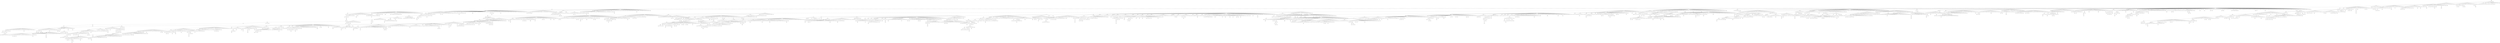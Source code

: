 strict graph "" {
	2335 -- 741;
	2335 -- 1781;
	2335 -- 3836;
	741 -- 2729;
	741 -- 1589;
	741 -- 1387;
	741 -- 5620;
	741 -- 577;
	741 -- 3561;
	741 -- 5539;
	741 -- 2539;
	741 -- 1820;
	741 -- 2694;
	741 -- 3337;
	741 -- 3585;
	741 -- 2359;
	2729 -- 5775;
	2729 -- 3051;
	2729 -- 839;
	2729 -- 5790;
	2729 -- 1794;
	2729 -- 3335;
	2729 -- 457;
	2729 -- 4919;
	2729 -- 5776;
	2729 -- 5023;
	2729 -- 5201;
	2729 -- 2354;
	2729 -- 3379;
	5775 -- 1739;
	5775 -- 2375;
	5775 -- 2355;
	5775 -- 679;
	5775 -- 3444;
	5775 -- 1775;
	5775 -- 2652;
	5775 -- 4609;
	5775 -- 1668;
	5775 -- 4462;
	5775 -- 5800;
	5775 -- 1214;
	5775 -- 859;
	5775 -- 1080;
	5775 -- 4214;
	5775 -- 3061;
	5775 -- 4579;
	5775 -- 312;
	5775 -- 4524;
	1739 -- 773;
	1739 -- 3976;
	1739 -- 1491;
	1739 -- 1626;
	1739 -- 3328;
	1739 -- 3927;
	1739 -- 4073;
	1739 -- 5569;
	773 -- 5607;
	773 -- 352;
	773 -- 2124;
	773 -- 3162;
	773 -- 5209;
	773 -- 3362;
	773 -- 4648;
	773 -- 2839;
	773 -- 5840;
	773 -- 4453;
	773 -- 1940;
	773 -- 632;
	773 -- 2663;
	773 -- 4395;
	773 -- 2155;
	773 -- 4212;
	773 -- 3468;
	773 -- 1160;
	773 -- 4317;
	5607 -- 1357;
	5607 -- 1963;
	5607 -- 1884;
	5607 -- 5671;
	5607 -- 3259;
	5607 -- 3139;
	5607 -- 2092;
	5607 -- 1853;
	5607 -- 4236;
	5607 -- 5397;
	5607 -- 115;
	5607 -- 2325;
	5607 -- 2948;
	5607 -- 5353;
	5607 -- 3046;
	5607 -- 4197;
	5607 -- 4005;
	5607 -- 1596;
	5607 -- 2750;
	5607 -- 3900;
	5607 -- 1850;
	5607 -- 4677;
	5607 -- 4330;
	5607 -- 5741;
	5607 -- 872;
	5607 -- 254;
	5607 -- 620;
	5607 -- 2577;
	5607 -- 2170;
	5607 -- 5909;
	5607 -- 4019;
	5607 -- 2578;
	5607 -- 4673;
	5607 -- 4765;
	5607 -- 236;
	5607 -- 1054;
	5607 -- 3305;
	5607 -- 3618;
	5607 -- 2946;
	5607 -- 4272;
	5607 -- 576;
	5607 -- 4949;
	5607 -- 1355;
	5607 -- 4589;
	5607 -- 200;
	5607 -- 4203;
	5607 -- 1192;
	5607 -- 1461;
	5607 -- 3540;
	5607 -- 3185;
	5607 -- 1438;
	5607 -- 2449;
	5607 -- 5259;
	5607 -- 363;
	5607 -- 5787;
	5607 -- 2687;
	5607 -- 5753;
	5607 -- 7;
	5607 -- 3893;
	5607 -- 3920;
	5607 -- 3179;
	5607 -- 3758;
	5607 -- 2211;
	5607 -- 1257;
	5607 -- 4797;
	5607 -- 1022;
	5607 -- 5807;
	5607 -- 5884;
	5607 -- 442;
	5607 -- 864;
	5607 -- 4050;
	5607 -- 587;
	5607 -- 1866;
	5607 -- 5167;
	5607 -- 5180;
	5607 -- 3272;
	5607 -- 2992;
	5607 -- 140;
	5607 -- 4883;
	5607 -- 3611;
	5607 -- 1150;
	5607 -- 3661;
	5607 -- 4267;
	5607 -- 5559;
	5607 -- 1255;
	5607 -- 5367;
	5607 -- 1165;
	5607 -- 465;
	5607 -- 1227;
	5607 -- 4806;
	5607 -- 3358;
	5607 -- 3427;
	5607 -- 2298;
	5607 -- 733;
	5607 -- 4591;
	5607 -- 2681;
	5607 -- 3892;
	5607 -- 3451;
	5607 -- 4497;
	5607 -- 1066;
	5607 -- 2219;
	5607 -- 1479;
	5607 -- 1933;
	5607 -- 5116;
	5607 -- 3295;
	5607 -- 4231;
	5607 -- 133;
	5607 -- 902;
	5607 -- 4541;
	5607 -- 3446;
	5607 -- 170;
	5607 -- 1127;
	5607 -- 2945;
	5607 -- 4957;
	5607 -- 3265;
	5607 -- 968;
	5607 -- 2995;
	5607 -- 5326;
	5607 -- 4644;
	5607 -- 5882;
	5607 -- 1483;
	5607 -- 1174;
	5607 -- 1552;
	5607 -- 5597;
	5607 -- 5664;
	5607 -- 5117;
	5607 -- 935;
	5607 -- 4277;
	1357 -- 1124;
	1963 -- 4608;
	1963 -- 2409;
	1963 -- 5873;
	1963 -- 4179;
	1963 -- 4576;
	1963 -- 2168;
	1963 -- 4538;
	1963 -- 4480;
	1963 -- 4868;
	1963 -- 2099;
	1963 -- 5235;
	1963 -- 3906;
	1963 -- 1128;
	1963 -- 1688;
	1963 -- 2317;
	1963 -- 4953;
	1963 -- 710;
	1963 -- 740;
	1963 -- 4782;
	1963 -- 2364;
	1963 -- 4547;
	1963 -- 3238;
	1963 -- 4570;
	1963 -- 5085;
	1963 -- 1645;
	1963 -- 436;
	1963 -- 5629;
	1963 -- 5890;
	1963 -- 5835;
	1963 -- 3903;
	1963 -- 2612;
	1963 -- 952;
	1963 -- 39;
	1963 -- 2590;
	1963 -- 9;
	1963 -- 2922;
	1963 -- 4256;
	1963 -- 1248;
	1963 -- 2315;
	1963 -- 3726;
	1963 -- 3286;
	1963 -- 4999;
	4608 -- 2128;
	4608 -- 893;
	4608 -- 1044;
	4608 -- 5273;
	4608 -- 2811;
	4608 -- 3384;
	4608 -- 3166;
	4608 -- 3722;
	4608 -- 1679;
	4608 -- 4467;
	4608 -- 5358;
	4608 -- 5718;
	4608 -- 83;
	4608 -- 3823;
	4608 -- 2790;
	4608 -- 2831;
	4608 -- 4350;
	4608 -- 2080;
	4608 -- 5848;
	4608 -- 301;
	4608 -- 1799;
	4608 -- 269;
	4608 -- 5872;
	4608 -- 42;
	4608 -- 1559;
	4608 -- 4939;
	4608 -- 225;
	4608 -- 1539;
	4608 -- 3855;
	4608 -- 4020;
	4608 -- 1463;
	4608 -- 612;
	4608 -- 1535;
	4608 -- 750;
	4608 -- 676;
	4608 -- 3302;
	4608 -- 2678;
	4608 -- 4026;
	4608 -- 5340;
	4608 -- 157;
	4608 -- 1449;
	4608 -- 2200;
	4608 -- 3940;
	4608 -- 4391;
	4608 -- 5582;
	4608 -- 615;
	4608 -- 2599;
	4608 -- 1722;
	4608 -- 924;
	4608 -- 4560;
	4608 -- 44;
	4608 -- 1780;
	4608 -- 3205;
	4608 -- 5940;
	4608 -- 5454;
	4608 -- 4555;
	4608 -- 2957;
	4608 -- 1718;
	2128 -- 881;
	2128 -- 5391;
	2128 -- 4520;
	2128 -- 1687;
	2128 -- 589;
	2128 -- 183;
	2128 -- 5050;
	2128 -- 5411;
	2128 -- 5496;
	2128 -- 2765;
	2128 -- 3519;
	2128 -- 621;
	2128 -- 4959;
	2128 -- 1923;
	2128 -- 2789;
	2128 -- 3119;
	2128 -- 2877;
	2128 -- 1263;
	2128 -- 3245;
	2128 -- 4103;
	2128 -- 4682;
	2128 -- 5886;
	2128 -- 4680;
	2128 -- 2573;
	2128 -- 4379;
	2128 -- 5215;
	2128 -- 3972;
	2128 -- 5297;
	2128 -- 2271;
	2128 -- 707;
	2128 -- 4150;
	2128 -- 5751;
	2128 -- 2775;
	2128 -- 440;
	2128 -- 2786;
	2128 -- 3769;
	881 -- 2518;
	881 -- 2053;
	2375 -- 4612;
	2375 -- 2122;
	2375 -- 1327;
	2375 -- 3503;
	2375 -- 5463;
	2375 -- 2096;
	2375 -- 357;
	2375 -- 1469;
	2375 -- 1632;
	2375 -- 1063;
	2375 -- 897;
	2375 -- 3554;
	2375 -- 3142;
	2375 -- 556;
	2375 -- 2113;
	1884 -- 5121;
	1884 -- 2199;
	1884 -- 122;
	1884 -- 2512;
	1884 -- 1647;
	1884 -- 5267;
	1884 -- 20;
	1884 -- 1266;
	1884 -- 1016;
	1884 -- 787;
	1884 -- 922;
	1884 -- 5171;
	1884 -- 5118;
	1884 -- 5415;
	1884 -- 599;
	1884 -- 5696;
	1884 -- 2024;
	1884 -- 3974;
	1884 -- 4537;
	1884 -- 4773;
	1884 -- 5134;
	1884 -- 5601;
	1884 -- 3599;
	1884 -- 3428;
	1884 -- 1074;
	1884 -- 189;
	1884 -- 177;
	1884 -- 1964;
	1884 -- 2075;
	1884 -- 3907;
	1884 -- 664;
	1884 -- 4938;
	1884 -- 2126;
	1884 -- 2094;
	1884 -- 2476;
	1884 -- 4155;
	1884 -- 3227;
	1884 -- 2059;
	1884 -- 5289;
	1884 -- 2726;
	1884 -- 2715;
	1884 -- 5749;
	1884 -- 1455;
	1884 -- 4884;
	1884 -- 4913;
	1884 -- 2480;
	1884 -- 1765;
	1884 -- 1067;
	1884 -- 1497;
	1884 -- 1697;
	1884 -- 5285;
	5121 -- 1109;
	5121 -- 4813;
	5121 -- 3496;
	5121 -- 1281;
	5121 -- 1949;
	5121 -- 1936;
	5121 -- 5119;
	5121 -- 4128;
	5121 -- 5460;
	5121 -- 1433;
	5121 -- 3990;
	5121 -- 5323;
	5121 -- 5773;
	5121 -- 1164;
	5121 -- 4443;
	5121 -- 844;
	5121 -- 2222;
	5121 -- 2583;
	5121 -- 1254;
	5121 -- 5419;
	5121 -- 5604;
	5121 -- 817;
	5121 -- 4754;
	5121 -- 774;
	5121 -- 730;
	1109 -- 3363;
	1109 -- 2556;
	1109 -- 3767;
	1109 -- 3068;
	1109 -- 1869;
	1109 -- 2644;
	1109 -- 5911;
	1109 -- 5377;
	1109 -- 4072;
	1109 -- 4459;
	1109 -- 3237;
	1109 -- 1186;
	1109 -- 4955;
	1109 -- 5544;
	1109 -- 4288;
	1109 -- 5805;
	1109 -- 4943;
	3363 -- 1828;
	3363 -- 1501;
	3363 -- 4368;
	3363 -- 3492;
	3363 -- 5737;
	3363 -- 1754;
	3363 -- 1181;
	3363 -- 619;
	3363 -- 4540;
	3363 -- 5874;
	3363 -- 794;
	3363 -- 5650;
	3363 -- 1100;
	1828 -- 1268;
	1828 -- 3303;
	1828 -- 75;
	1828 -- 4315;
	1828 -- 1543;
	1828 -- 1025;
	1828 -- 533;
	1828 -- 2991;
	1828 -- 2433;
	1828 -- 4817;
	1828 -- 3628;
	1828 -- 375;
	1828 -- 4273;
	1828 -- 4613;
	1828 -- 4731;
	1828 -- 3528;
	1828 -- 3850;
	1828 -- 3982;
	1828 -- 5300;
	1828 -- 3408;
	1828 -- 1681;
	1828 -- 5068;
	1828 -- 2675;
	1828 -- 5814;
	1828 -- 2146;
	1828 -- 3459;
	1268 -- 2592;
	1268 -- 4505;
	1268 -- 2969;
	1268 -- 4616;
	1268 -- 336;
	1268 -- 5192;
	1268 -- 5881;
	1268 -- 2511;
	1268 -- 4413;
	1268 -- 2498;
	1268 -- 5675;
	1268 -- 4643;
	1268 -- 5512;
	1268 -- 5499;
	1268 -- 2311;
	1268 -- 353;
	1268 -- 3491;
	1268 -- 1075;
	1268 -- 5282;
	1268 -- 1247;
	1268 -- 2239;
	1268 -- 4685;
	1268 -- 1551;
	1268 -- 3442;
	1268 -- 5543;
	1268 -- 4647;
	1268 -- 4629;
	1268 -- 5274;
	1268 -- 1980;
	1268 -- 4146;
	1268 -- 4086;
	1268 -- 1081;
	1268 -- 5247;
	1268 -- 3719;
	1268 -- 4294;
	1268 -- 4580;
	2592 -- 2702;
	2592 -- 4895;
	2592 -- 35;
	2592 -- 437;
	2592 -- 4917;
	2592 -- 5070;
	2592 -- 2753;
	2592 -- 3432;
	4505 -- 3942;
	4505 -- 5255;
	4505 -- 5937;
	4505 -- 1158;
	4505 -- 169;
	4505 -- 5475;
	4505 -- 318;
	4505 -- 4279;
	4505 -- 16;
	4505 -- 729;
	4505 -- 3037;
	4505 -- 5455;
	4505 -- 1795;
	4505 -- 2895;
	4505 -- 1201;
	4505 -- 2385;
	4505 -- 4403;
	4505 -- 3202;
	4505 -- 3945;
	4505 -- 4117;
	4505 -- 4690;
	4505 -- 2139;
	4505 -- 3404;
	4505 -- 673;
	4505 -- 1428;
	4505 -- 2634;
	4505 -- 5417;
	4505 -- 2646;
	4505 -- 3588;
	4505 -- 869;
	4505 -- 3124;
	3942 -- 2388;
	3942 -- 4189;
	3942 -- 178;
	3942 -- 5078;
	3942 -- 752;
	3942 -- 1122;
	3942 -- 2781;
	3942 -- 2250;
	3942 -- 5316;
	3942 -- 418;
	3942 -- 5710;
	3942 -- 5631;
	3942 -- 5661;
	2388 -- 5403;
	2388 -- 3056;
	2388 -- 434;
	2388 -- 5895;
	2388 -- 3786;
	2388 -- 982;
	2388 -- 1879;
	2388 -- 12;
	2388 -- 3770;
	2388 -- 1364;
	2388 -- 5483;
	2388 -- 4504;
	2388 -- 5638;
	2388 -- 3482;
	2388 -- 867;
	2388 -- 5673;
	2388 -- 460;
	2388 -- 652;
	2388 -- 1068;
	2388 -- 5783;
	5403 -- 3596;
	5403 -- 1564;
	5403 -- 5054;
	5403 -- 5202;
	5403 -- 1188;
	5403 -- 1937;
	5403 -- 5087;
	5403 -- 2784;
	5403 -- 2874;
	5403 -- 567;
	5403 -- 1020;
	5403 -- 2943;
	5403 -- 887;
	5403 -- 3333;
	5403 -- 229;
	5403 -- 1196;
	5403 -- 3782;
	5403 -- 2833;
	3596 -- 943;
	3596 -- 2464;
	3596 -- 5433;
	3596 -- 3709;
	3596 -- 4828;
	3596 -- 1506;
	3596 -- 218;
	3596 -- 1616;
	3596 -- 398;
	3596 -- 5339;
	3596 -- 3082;
	3596 -- 5084;
	3596 -- 2534;
	943 -- 1891;
	943 -- 5335;
	943 -- 5606;
	943 -- 3787;
	943 -- 2630;
	943 -- 3112;
	943 -- 5885;
	943 -- 3792;
	943 -- 3809;
	943 -- 4874;
	943 -- 1959;
	943 -- 1006;
	943 -- 1384;
	943 -- 747;
	943 -- 2756;
	943 -- 2509;
	943 -- 1873;
	943 -- 299;
	943 -- 5585;
	943 -- 2772;
	943 -- 310;
	1891 -- 2560;
	1891 -- 2406;
	1891 -- 3697;
	1891 -- 2934;
	1891 -- 5306;
	1891 -- 4049;
	1891 -- 5464;
	1891 -- 4896;
	1891 -- 1394;
	1891 -- 3819;
	1891 -- 560;
	1891 -- 3594;
	1891 -- 5947;
	1891 -- 2829;
	1891 -- 5101;
	1891 -- 205;
	1891 -- 4873;
	1891 -- 2682;
	1891 -- 4291;
	1891 -- 5711;
	1891 -- 4162;
	1891 -- 3144;
	1891 -- 5382;
	1891 -- 1371;
	1891 -- 1941;
	1891 -- 4067;
	1891 -- 3853;
	1891 -- 1561;
	1891 -- 1641;
	1891 -- 2959;
	1891 -- 204;
	1891 -- 4621;
	1891 -- 5173;
	1891 -- 5374;
	2560 -- 3267;
	2560 -- 469;
	2560 -- 4028;
	2560 -- 4937;
	2560 -- 4571;
	3267 -- 4927;
	3267 -- 2387;
	3267 -- 48;
	3267 -- 1871;
	3267 -- 3263;
	3267 -- 414;
	3267 -- 3275;
	3267 -- 776;
	3267 -- 129;
	3267 -- 5090;
	3267 -- 737;
	3267 -- 2439;
	3267 -- 5092;
	3267 -- 977;
	4927 -- 5834;
	4927 -- 4360;
	4927 -- 3047;
	4927 -- 4628;
	4927 -- 4174;
	4927 -- 5082;
	4927 -- 535;
	4927 -- 1333;
	4927 -- 2245;
	4927 -- 3991;
	4927 -- 302;
	4927 -- 153;
	4927 -- 2505;
	4927 -- 1577;
	4927 -- 1275;
	4927 -- 2604;
	4927 -- 2774;
	4927 -- 5478;
	4927 -- 4660;
	4927 -- 173;
	893 -- 4636;
	893 -- 5228;
	893 -- 4916;
	893 -- 2397;
	893 -- 1003;
	893 -- 5699;
	893 -- 532;
	893 -- 1267;
	893 -- 4549;
	893 -- 3653;
	893 -- 4878;
	893 -- 3623;
	893 -- 4257;
	893 -- 5691;
	893 -- 2294;
	893 -- 4661;
	893 -- 123;
	893 -- 2865;
	4636 -- 981;
	981 -- 4101;
	981 -- 851;
	981 -- 5447;
	981 -- 5022;
	981 -- 2930;
	4101 -- 3424;
	4101 -- 1758;
	4101 -- 4052;
	4101 -- 3509;
	4101 -- 2520;
	4101 -- 3225;
	3424 -- 4417;
	3424 -- 5294;
	3424 -- 4906;
	3424 -- 5533;
	3424 -- 987;
	3424 -- 4309;
	3424 -- 1578;
	3424 -- 5010;
	4417 -- 99;
	4417 -- 5904;
	4417 -- 2739;
	4417 -- 1288;
	4417 -- 4374;
	4417 -- 1926;
	4417 -- 2100;
	4417 -- 1791;
	4417 -- 289;
	99 -- 1212;
	99 -- 848;
	99 -- 631;
	1212 -- 3901;
	1212 -- 4414;
	1212 -- 3108;
	1212 -- 148;
	1212 -- 2830;
	1212 -- 4618;
	1212 -- 2144;
	1212 -- 1377;
	1212 -- 329;
	1212 -- 3735;
	1212 -- 4651;
	3901 -- 4180;
	3901 -- 313;
	3901 -- 3041;
	3901 -- 3922;
	4180 -- 4761;
	4761 -- 995;
	4761 -- 432;
	2406 -- 4860;
	2406 -- 963;
	2406 -- 896;
	2406 -- 1097;
	2406 -- 2461;
	2406 -- 2692;
	2406 -- 3370;
	2406 -- 1410;
	2406 -- 1423;
	2406 -- 2955;
	2406 -- 5709;
	2406 -- 1549;
	2406 -- 3456;
	2406 -- 5436;
	4860 -- 3633;
	4860 -- 2892;
	4860 -- 906;
	4860 -- 2231;
	4860 -- 1920;
	4860 -- 3251;
	4860 -- 4611;
	4860 -- 5392;
	4860 -- 3641;
	4860 -- 5562;
	4860 -- 1040;
	4860 -- 3182;
	4860 -- 758;
	4860 -- 1323;
	4860 -- 2123;
	4860 -- 180;
	4860 -- 1379;
	4860 -- 3002;
	4860 -- 1827;
	4860 -- 3439;
	4860 -- 1502;
	3633 -- 3688;
	3633 -- 3389;
	3633 -- 106;
	3633 -- 2717;
	3633 -- 55;
	3633 -- 4406;
	3633 -- 2951;
	3633 -- 4219;
	3633 -- 5400;
	3633 -- 2664;
	3633 -- 5472;
	3633 -- 1731;
	3633 -- 4804;
	3633 -- 2939;
	3688 -- 145;
	3688 -- 1888;
	3688 -- 2344;
	3688 -- 1434;
	3688 -- 3323;
	3688 -- 4416;
	3688 -- 2149;
	3688 -- 1674;
	3688 -- 4779;
	3688 -- 837;
	3688 -- 1995;
	3688 -- 3921;
	3688 -- 3806;
	3688 -- 662;
	3688 -- 4084;
	3688 -- 4051;
	3688 -- 3356;
	3688 -- 3607;
	3688 -- 2622;
	3688 -- 3870;
	145 -- 3872;
	145 -- 2018;
	145 -- 4545;
	145 -- 441;
	145 -- 3797;
	145 -- 1956;
	145 -- 5155;
	145 -- 2597;
	3872 -- 1231;
	3872 -- 1648;
	3872 -- 3177;
	3872 -- 5698;
	3872 -- 5859;
	3872 -- 3498;
	3872 -- 4841;
	3872 -- 5727;
	3872 -- 2339;
	3872 -- 1685;
	3872 -- 938;
	3872 -- 3294;
	3872 -- 1634;
	3872 -- 3228;
	3872 -- 1734;
	3872 -- 1999;
	1231 -- 940;
	1231 -- 1606;
	1231 -- 5399;
	1231 -- 2070;
	1231 -- 2677;
	1231 -- 3825;
	1231 -- 2881;
	1231 -- 3094;
	1231 -- 4625;
	1231 -- 2503;
	1231 -- 1786;
	1231 -- 2965;
	940 -- 575;
	940 -- 4905;
	575 -- 5194;
	575 -- 5295;
	575 -- 5639;
	575 -- 1498;
	575 -- 5253;
	575 -- 5369;
	575 -- 4610;
	575 -- 4369;
	575 -- 1503;
	575 -- 4159;
	575 -- 4617;
	575 -- 3113;
	575 -- 1306;
	5194 -- 792;
	1589 -- 3339;
	1589 -- 5487;
	1589 -- 5536;
	1589 -- 2828;
	1589 -- 1091;
	1589 -- 1664;
	1589 -- 3665;
	1589 -- 4164;
	1589 -- 1099;
	1589 -- 4822;
	1589 -- 4791;
	1589 -- 1547;
	1589 -- 4176;
	1589 -- 5898;
	5671 -- 4877;
	5671 -- 4890;
	5671 -- 3838;
	5671 -- 916;
	3259 -- 2851;
	3259 -- 5094;
	3259 -- 1095;
	3259 -- 4325;
	3259 -- 584;
	3259 -- 3316;
	3259 -- 784;
	3259 -- 230;
	3259 -- 1182;
	3259 -- 984;
	3259 -- 5159;
	3259 -- 5008;
	3259 -- 2227;
	3259 -- 5657;
	3259 -- 1901;
	3259 -- 3400;
	3259 -- 2491;
	3259 -- 2068;
	3259 -- 3035;
	3259 -- 2145;
	3259 -- 3685;
	3259 -- 3282;
	3259 -- 2859;
	3259 -- 5854;
	3259 -- 5193;
	3259 -- 3077;
	3259 -- 5663;
	3259 -- 1902;
	3259 -- 5845;
	3259 -- 400;
	3259 -- 622;
	3259 -- 451;
	3259 -- 5271;
	3259 -- 4681;
	3259 -- 3934;
	3259 -- 267;
	3259 -- 4389;
	3259 -- 4850;
	3259 -- 5910;
	3259 -- 429;
	3259 -- 4024;
	3259 -- 5529;
	3259 -- 5146;
	3259 -- 2035;
	3259 -- 417;
	3259 -- 5380;
	3259 -- 5075;
	3259 -- 3522;
	3259 -- 4454;
	3259 -- 4622;
	3259 -- 628;
	3259 -- 830;
	3259 -- 4805;
	3259 -- 613;
	2851 -- 5166;
	2851 -- 24;
	2851 -- 4934;
	5166 -- 5279;
	5166 -- 325;
	5166 -- 2832;
	5166 -- 3668;
	5166 -- 4696;
	5166 -- 4935;
	5166 -- 5875;
	5166 -- 1185;
	5166 -- 3055;
	5166 -- 107;
	5166 -- 2506;
	5166 -- 3744;
	5166 -- 4535;
	5166 -- 2810;
	5166 -- 2904;
	5166 -- 4010;
	5166 -- 604;
	5166 -- 5437;
	5166 -- 3924;
	5166 -- 5852;
	5166 -- 439;
	5166 -- 1215;
	5166 -- 1096;
	5166 -- 2568;
	5166 -- 1974;
	5166 -- 1522;
	5166 -- 3605;
	5166 -- 3993;
	5166 -- 1280;
	5166 -- 1673;
	5166 -- 1488;
	5166 -- 5443;
	5166 -- 2284;
	5166 -- 2220;
	5166 -- 493;
	5166 -- 1286;
	5166 -- 483;
	5166 -- 1339;
	5166 -- 41;
	5166 -- 1893;
	2556 -- 727;
	2556 -- 1899;
	2556 -- 4456;
	2556 -- 1050;
	2556 -- 5701;
	2556 -- 618;
	2556 -- 3627;
	2556 -- 3137;
	2556 -- 3983;
	2556 -- 2800;
	2556 -- 1696;
	2556 -- 1220;
	2556 -- 2361;
	2556 -- 2846;
	2556 -- 5263;
	2556 -- 2236;
	2556 -- 554;
	2556 -- 5162;
	2556 -- 5930;
	2556 -- 1695;
	2556 -- 2056;
	2556 -- 614;
	2556 -- 2209;
	2556 -- 2295;
	2556 -- 1862;
	2556 -- 5901;
	2556 -- 1325;
	2556 -- 1575;
	2556 -- 5793;
	2556 -- 1402;
	2556 -- 997;
	2556 -- 3493;
	2556 -- 1393;
	2556 -- 2826;
	2556 -- 2238;
	2556 -- 409;
	2556 -- 3936;
	2556 -- 5554;
	2556 -- 1922;
	2556 -- 2134;
	2556 -- 582;
	2556 -- 873;
	2556 -- 192;
	2556 -- 2825;
	2556 -- 2302;
	2556 -- 4485;
	2556 -- 945;
	2556 -- 4748;
	2556 -- 350;
	2556 -- 4085;
	2556 -- 3664;
	2556 -- 3365;
	2556 -- 1907;
	2556 -- 2029;
	2556 -- 4436;
	2556 -- 5096;
	2556 -- 1123;
	2556 -- 525;
	2556 -- 3989;
	2556 -- 2950;
	2556 -- 77;
	2556 -- 1741;
	2556 -- 3751;
	2556 -- 1971;
	2556 -- 491;
	2556 -- 1790;
	2556 -- 1352;
	2556 -- 3406;
	2556 -- 84;
	2556 -- 3667;
	727 -- 3763;
	727 -- 4068;
	727 -- 3049;
	727 -- 1919;
	727 -- 3407;
	3763 -- 1513;
	3763 -- 815;
	3763 -- 5292;
	3763 -- 1245;
	3763 -- 1070;
	3763 -- 4008;
	3763 -- 1210;
	3763 -- 2362;
	3763 -- 2639;
	3763 -- 4498;
	3763 -- 277;
	3763 -- 3308;
	3763 -- 501;
	1513 -- 4481;
	1513 -- 4404;
	1513 -- 2822;
	1513 -- 712;
	1513 -- 2659;
	1513 -- 4888;
	1513 -- 2241;
	4813 -- 5226;
	4813 -- 4253;
	4813 -- 527;
	4813 -- 3962;
	4813 -- 4829;
	4813 -- 3949;
	4813 -- 2285;
	4813 -- 2489;
	4813 -- 885;
	4813 -- 3222;
	4813 -- 4249;
	4813 -- 1086;
	4813 -- 4222;
	4813 -- 4152;
	4813 -- 4365;
	4813 -- 5269;
	4813 -- 871;
	4813 -- 2071;
	4813 -- 925;
	4813 -- 4202;
	4813 -- 4740;
	4813 -- 5932;
	4813 -- 5823;
	4813 -- 4798;
	4813 -- 477;
	5226 -- 3938;
	5226 -- 1202;
	5226 -- 3314;
	5226 -- 5712;
	5226 -- 2305;
	5226 -- 2478;
	5226 -- 2815;
	5226 -- 2576;
	5226 -- 3195;
	5226 -- 291;
	5226 -- 1931;
	5226 -- 3426;
	5226 -- 2379;
	5226 -- 1221;
	5226 -- 2051;
	5226 -- 3420;
	5226 -- 4526;
	5226 -- 4903;
	5226 -- 2792;
	5226 -- 5125;
	5226 -- 888;
	5226 -- 4449;
	5226 -- 2669;
	5226 -- 235;
	5226 -- 1118;
	5226 -- 5498;
	5226 -- 498;
	5226 -- 899;
	5226 -- 4343;
	5226 -- 4712;
	5226 -- 1583;
	5226 -- 1742;
	5226 -- 5299;
	5226 -- 2722;
	5226 -- 4364;
	5226 -- 5413;
	5226 -- 191;
	5226 -- 1882;
	5226 -- 4753;
	5226 -- 4707;
	5226 -- 3682;
	5226 -- 1492;
	5226 -- 1039;
	5226 -- 1021;
	5226 -- 300;
	5226 -- 3403;
	5226 -- 1477;
	5226 -- 1881;
	3938 -- 1627;
	3938 -- 3089;
	3938 -- 1750;
	3938 -- 3711;
	3938 -- 3597;
	3938 -- 1475;
	3938 -- 5595;
	3938 -- 3887;
	3938 -- 186;
	3938 -- 1996;
	3938 -- 2816;
	3938 -- 3097;
	3938 -- 1783;
	3938 -- 1358;
	3938 -- 4286;
	3938 -- 2404;
	3938 -- 281;
	3938 -- 1532;
	3938 -- 1525;
	3938 -- 3948;
	3938 -- 231;
	3938 -- 1556;
	3938 -- 3714;
	3938 -- 2046;
	3938 -- 1418;
	3938 -- 454;
	3938 -- 4594;
	3938 -- 273;
	3938 -- 3090;
	3938 -- 249;
	3938 -- 194;
	3938 -- 2671;
	3938 -- 4688;
	3938 -- 2972;
	3938 -- 5902;
	3938 -- 1082;
	3938 -- 5541;
	1627 -- 5538;
	1627 -- 3006;
	1627 -- 5524;
	1627 -- 486;
	1627 -- 5115;
	1627 -- 3699;
	2969 -- 5470;
	2969 -- 2341;
	2969 -- 5241;
	2969 -- 4215;
	2969 -- 179;
	2969 -- 2445;
	2969 -- 2527;
	5470 -- 5652;
	5470 -- 348;
	5228 -- 4327;
	5228 -- 509;
	5228 -- 3569;
	5228 -- 5522;
	5228 -- 1415;
	5228 -- 5104;
	5228 -- 4558;
	1501 -- 4349;
	1501 -- 783;
	1501 -- 4337;
	1501 -- 4314;
	1501 -- 2221;
	2409 -- 1411;
	2409 -- 3194;
	2409 -- 4336;
	2409 -- 3987;
	2409 -- 682;
	2409 -- 1009;
	2409 -- 3780;
	2409 -- 3129;
	2409 -- 5546;
	2409 -- 72;
	2409 -- 4221;
	2409 -- 3063;
	2409 -- 5108;
	2409 -- 90;
	2409 -- 4766;
	2409 -- 2525;
	2409 -- 4982;
	2409 -- 3524;
	1411 -- 2186;
	1411 -- 2142;
	1411 -- 2580;
	1411 -- 5802;
	4481 -- 2975;
	4481 -- 1631;
	4481 -- 4762;
	4481 -- 4709;
	4481 -- 588;
	4481 -- 4658;
	4481 -- 1955;
	4481 -- 929;
	4481 -- 4246;
	4481 -- 2225;
	4481 -- 3603;
	4481 -- 4352;
	4481 -- 1250;
	4481 -- 1282;
	4481 -- 524;
	4481 -- 1994;
	4481 -- 4922;
	4481 -- 4029;
	4481 -- 646;
	4481 -- 108;
	4481 -- 5648;
	4481 -- 2856;
	4481 -- 4131;
	4481 -- 1279;
	4481 -- 4058;
	4481 -- 5231;
	4481 -- 5668;
	4481 -- 3359;
	4481 -- 3043;
	4481 -- 2332;
	2975 -- 5318;
	2975 -- 5588;
	5318 -- 2569;
	5318 -- 116;
	5318 -- 3240;
	5318 -- 5781;
	5318 -- 1911;
	5318 -- 5795;
	5318 -- 2925;
	5318 -- 3011;
	5318 -- 3508;
	2569 -- 2214;
	2569 -- 3487;
	2214 -- 5452;
	2214 -- 3655;
	2214 -- 5733;
	2214 -- 358;
	5452 -- 2243;
	5452 -- 4135;
	5452 -- 748;
	1899 -- 4190;
	1899 -- 808;
	1899 -- 2230;
	1899 -- 541;
	4190 -- 378;
	4190 -- 3344;
	4190 -- 4394;
	4190 -- 2349;
	4190 -- 1373;
	4190 -- 3393;
	4190 -- 5412;
	4190 -- 2999;
	4190 -- 3967;
	4190 -- 2531;
	4190 -- 61;
	4190 -- 2415;
	4190 -- 1533;
	4190 -- 948;
	4190 -- 3686;
	4190 -- 2036;
	378 -- 5619;
	378 -- 4503;
	378 -- 775;
	378 -- 5722;
	378 -- 2747;
	378 -- 709;
	378 -- 5768;
	378 -- 4631;
	378 -- 2697;
	378 -- 3283;
	4895 -- 1898;
	1898 -- 1885;
	116 -- 2495;
	116 -- 2328;
	116 -- 1880;
	116 -- 5428;
	116 -- 261;
	116 -- 5555;
	116 -- 1924;
	116 -- 999;
	116 -- 1198;
	116 -- 5572;
	116 -- 561;
	116 -- 3925;
	116 -- 2704;
	116 -- 5139;
	116 -- 2008;
	116 -- 4967;
	116 -- 71;
	116 -- 3433;
	116 -- 408;
	116 -- 2903;
	116 -- 4078;
	116 -- 5697;
	352 -- 5213;
	352 -- 5662;
	352 -- 978;
	5213 -- 2435;
	5213 -- 1482;
	5213 -- 2740;
	5213 -- 2854;
	5213 -- 1470;
	5213 -- 5365;
	2435 -- 5444;
	2435 -- 5549;
	2435 -- 3257;
	2435 -- 1264;
	2435 -- 4461;
	2435 -- 2561;
	2435 -- 1460;
	2435 -- 3867;
	5444 -- 3568;
	5444 -- 1977;
	5444 -- 3738;
	5444 -- 2720;
	5444 -- 1700;
	5444 -- 1599;
	5444 -- 5743;
	5444 -- 4997;
	5444 -- 4742;
	5444 -- 3364;
	5444 -- 1447;
	5444 -- 480;
	5444 -- 4659;
	5444 -- 4645;
	5444 -- 3740;
	5444 -- 5310;
	3568 -- 5495;
	3568 -- 364;
	3568 -- 4184;
	3568 -- 734;
	3568 -- 332;
	3568 -- 1793;
	3568 -- 2589;
	3568 -- 5383;
	3568 -- 4260;
	3568 -- 4839;
	3568 -- 5732;
	5495 -- 1078;
	5495 -- 3143;
	5495 -- 2591;
	5495 -- 5317;
	5495 -- 3373;
	1078 -- 1581;
	1078 -- 5846;
	1078 -- 3399;
	1078 -- 3793;
	1078 -- 1915;
	1078 -- 4283;
	1078 -- 1189;
	1078 -- 5681;
	1581 -- 5178;
	1581 -- 272;
	1581 -- 3285;
	1581 -- 5389;
	1581 -- 3754;
	1581 -- 3131;
	1581 -- 3324;
	1581 -- 1173;
	1581 -- 3244;
	1581 -- 5813;
	1581 -- 3598;
	1581 -- 3518;
	1581 -- 5801;
	1581 -- 3341;
	1581 -- 1992;
	5178 -- 1485;
	5178 -- 539;
	5178 -- 2321;
	1485 -- 1405;
	1485 -- 3232;
	1485 -- 4042;
	1485 -- 3858;
	1485 -- 3161;
	1485 -- 4529;
	1485 -- 1574;
	1485 -- 4133;
	1485 -- 1056;
	1485 -- 3857;
	1485 -- 224;
	1485 -- 4198;
	1485 -- 1711;
	1485 -- 4035;
	1485 -- 3239;
	1485 -- 1521;
	1485 -- 1865;
	1485 -- 4014;
	1485 -- 4931;
	1485 -- 661;
	1485 -- 1143;
	1485 -- 2368;
	1405 -- 2610;
	1405 -- 2309;
	1405 -- 5109;
	2610 -- 3629;
	5094 -- 1925;
	5094 -- 2900;
	5094 -- 1620;
	5094 -- 1811;
	5094 -- 826;
	5094 -- 1970;
	5094 -- 3494;
	5094 -- 5198;
	5094 -- 1213;
	5094 -- 51;
	5094 -- 3215;
	5094 -- 2348;
	5094 -- 1951;
	5094 -- 2618;
	5094 -- 4138;
	5094 -- 5858;
	5094 -- 4747;
	5094 -- 745;
	5094 -- 3023;
	5094 -- 2588;
	5094 -- 5410;
	1925 -- 4820;
	1925 -- 2777;
	1925 -- 246;
	1925 -- 494;
	1925 -- 3501;
	4820 -- 2552;
	4820 -- 2380;
	4820 -- 4726;
	4820 -- 3513;
	4820 -- 4434;
	4820 -- 1744;
	2552 -- 2111;
	3139 -- 4448;
	3139 -- 4292;
	3139 -- 1216;
	4448 -- 1657;
	4448 -- 3345;
	4448 -- 3587;
	4448 -- 3847;
	4448 -- 5782;
	4448 -- 32;
	4448 -- 2541;
	4448 -- 3663;
	4448 -- 4426;
	4448 -- 4965;
	4448 -- 3871;
	4448 -- 3276;
	4448 -- 1265;
	4448 -- 2228;
	4448 -- 4777;
	4448 -- 1883;
	4448 -- 1051;
	4448 -- 5540;
	4448 -- 422;
	4448 -- 1311;
	4448 -- 2039;
	4448 -- 499;
	4448 -- 3953;
	4448 -- 1300;
	4448 -- 327;
	4448 -- 2264;
	1657 -- 3218;
	1657 -- 2613;
	1657 -- 4763;
	1657 -- 346;
	1657 -- 5266;
	1657 -- 3253;
	1657 -- 4824;
	1657 -- 3157;
	1657 -- 4807;
	1657 -- 2744;
	1657 -- 5097;
	1657 -- 2290;
	3218 -- 1236;
	3218 -- 3660;
	3218 -- 197;
	3218 -- 253;
	3218 -- 3649;
	3218 -- 19;
	3218 -- 722;
	3218 -- 4479;
	1236 -- 3557;
	1236 -- 4239;
	1236 -- 25;
	1236 -- 1167;
	1236 -- 701;
	1236 -- 464;
	1236 -- 3548;
	1236 -- 264;
	1236 -- 1562;
	1236 -- 2728;
	1236 -- 4490;
	1236 -- 3811;
	3557 -- 4733;
	3557 -- 5341;
	3557 -- 3826;
	2092 -- 3916;
	2092 -- 4593;
	2092 -- 5934;
	2092 -- 4708;
	2092 -- 2916;
	2092 -- 3458;
	2092 -- 4732;
	2092 -- 3466;
	2092 -- 4892;
	2092 -- 2287;
	2092 -- 5771;
	2092 -- 3578;
	2092 -- 1686;
	2092 -- 5923;
	2092 -- 4141;
	2092 -- 3172;
	2092 -- 1878;
	2092 -- 5434;
	2092 -- 4923;
	2092 -- 2819;
	1853 -- 2089;
	1853 -- 4565;
	1853 -- 2889;
	1853 -- 478;
	1853 -- 4837;
	1853 -- 383;
	1853 -- 1193;
	1853 -- 2301;
	1853 -- 5406;
	1853 -- 4333;
	1853 -- 1635;
	1853 -- 3080;
	1853 -- 5756;
	1853 -- 5041;
	1853 -- 4702;
	1853 -- 4718;
	1853 -- 3689;
	2089 -- 379;
	2089 -- 2801;
	2089 -- 1748;
	2089 -- 2504;
	2089 -- 2027;
	2089 -- 5744;
	2089 -- 5000;
	2089 -- 284;
	2089 -- 5695;
	2089 -- 5033;
	2089 -- 5579;
	2089 -- 1689;
	2089 -- 3085;
	2089 -- 1013;
	2089 -- 3329;
	2089 -- 1763;
	2089 -- 4415;
	2089 -- 2838;
	2089 -- 2021;
	2089 -- 3753;
	2089 -- 1548;
	2089 -- 238;
	815 -- 850;
	815 -- 1489;
	850 -- 879;
	2124 -- 2436;
	2124 -- 2135;
	963 -- 5111;
	963 -- 5844;
	4360 -- 3296;
	4360 -- 5871;
	4360 -- 4144;
	4360 -- 3750;
	4360 -- 3606;
	3296 -- 1841;
	325 -- 2002;
	325 -- 479;
	325 -- 3650;
	325 -- 222;
	325 -- 3152;
	325 -- 475;
	325 -- 5386;
	325 -- 3480;
	2002 -- 3170;
	2002 -- 959;
	2002 -- 3565;
	3170 -- 3864;
	3170 -- 2814;
	3170 -- 4971;
	3170 -- 1908;
	3170 -- 2151;
	3170 -- 5924;
	3170 -- 3564;
	3170 -- 467;
	3170 -- 4071;
	3170 -- 485;
	3170 -- 2286;
	3170 -- 5148;
	3170 -- 2040;
	3170 -- 4556;
	3170 -- 2454;
	3170 -- 3856;
	3170 -- 3829;
	3170 -- 5867;
	3170 -- 4482;
	3170 -- 2486;
	3170 -- 413;
	3170 -- 4457;
	3864 -- 5680;
	3864 -- 1727;
	3864 -- 4233;
	3864 -- 2314;
	3864 -- 2110;
	3864 -- 796;
	3864 -- 753;
	3864 -- 1126;
	3864 -- 207;
	3864 -- 2603;
	3864 -- 675;
	5680 -- 545;
	469 -- 1671;
	469 -- 2037;
	469 -- 321;
	469 -- 2011;
	469 -- 4987;
	469 -- 4924;
	469 -- 3516;
	469 -- 5521;
	469 -- 2532;
	469 -- 3745;
	469 -- 1238;
	1671 -- 1199;
	1671 -- 4963;
	1671 -- 1170;
	1671 -- 5745;
	1671 -- 3477;
	1671 -- 3500;
	1671 -- 926;
	1671 -- 5372;
	4236 -- 1258;
	4236 -- 3905;
	4236 -- 1414;
	4236 -- 161;
	4236 -- 1983;
	4236 -- 3269;
	4236 -- 2049;
	4236 -- 1346;
	4236 -- 4177;
	4236 -- 4969;
	4236 -- 3943;
	4236 -- 2868;
	4236 -- 3216;
	4236 -- 3065;
	4236 -- 2638;
	4236 -- 2605;
	4236 -- 3464;
	4236 -- 251;
	4236 -- 2405;
	4236 -- 4306;
	4236 -- 1982;
	4236 -- 4483;
	4236 -- 4838;
	4963 -- 2103;
	4963 -- 2162;
	4963 -- 4046;
	4963 -- 3450;
	4963 -- 1600;
	4963 -- 431;
	4963 -- 4054;
	4963 -- 5186;
	4963 -- 5035;
	4963 -- 3376;
	4963 -- 1059;
	2103 -- 677;
	2103 -- 4093;
	2103 -- 5535;
	2103 -- 3277;
	2103 -- 5440;
	2103 -- 2701;
	677 -- 806;
	677 -- 4375;
	677 -- 459;
	677 -- 5441;
	677 -- 2963;
	677 -- 4655;
	677 -- 4432;
	677 -- 1307;
	677 -- 405;
	677 -- 3019;
	677 -- 2169;
	677 -- 345;
	677 -- 1024;
	677 -- 1464;
	677 -- 4914;
	677 -- 5780;
	677 -- 5943;
	677 -- 349;
	677 -- 2624;
	677 -- 4641;
	677 -- 5020;
	677 -- 1207;
	677 -- 1555;
	806 -- 3372;
	806 -- 2584;
	806 -- 2621;
	806 -- 2422;
	806 -- 3186;
	806 -- 455;
	2387 -- 4431;
	2387 -- 1291;
	2387 -- 5809;
	2387 -- 3529;
	2387 -- 3436;
	2387 -- 1984;
	2387 -- 1103;
	2387 -- 4495;
	2387 -- 4037;
	2387 -- 2734;
	2387 -- 4439;
	2387 -- 2879;
	2387 -- 800;
	1631 -- 1439;
	1631 -- 1229;
	1631 -- 4270;
	1631 -- 529;
	1631 -- 3104;
	1631 -- 762;
	1631 -- 1546;
	2309 -- 5635;
	5873 -- 3563;
	5873 -- 4831;
	5873 -- 2063;
	5873 -- 5548;
	5873 -- 323;
	3563 -- 165;
	3563 -- 4844;
	3563 -- 146;
	1095 -- 4421;
	1095 -- 2006;
	1095 -- 4109;
	1095 -- 1262;
	1095 -- 5251;
	1095 -- 2226;
	1095 -- 3178;
	4421 -- 782;
	4421 -- 3645;
	4421 -- 476;
	4421 -- 3470;
	4421 -- 1537;
	4421 -- 4737;
	782 -- 3651;
	782 -- 5857;
	782 -- 5052;
	782 -- 1661;
	782 -- 3684;
	782 -- 1527;
	782 -- 746;
	782 -- 1874;
	3651 -- 3926;
	3651 -- 3455;
	3651 -- 30;
	3651 -- 4450;
	3651 -- 4230;
	3651 -- 4966;
	5397 -- 2768;
	5397 -- 2442;
	5397 -- 761;
	5397 -- 3489;
	2768 -- 5667;
	2768 -- 979;
	2768 -- 1730;
	2768 -- 453;
	5667 -- 2596;
	1482 -- 2752;
	1482 -- 5331;
	1482 -- 4751;
	1482 -- 4264;
	1482 -- 4542;
	1482 -- 2967;
	1482 -- 3298;
	1482 -- 1072;
	1482 -- 1176;
	1482 -- 4326;
	1482 -- 4445;
	2006 -- 3434;
	2006 -- 1573;
	2006 -- 392;
	2006 -- 956;
	2006 -- 2307;
	3434 -- 3429;
	3434 -- 4145;
	3434 -- 5547;
	3434 -- 2331;
	3434 -- 3447;
	3434 -- 2065;
	3434 -- 1643;
	3434 -- 3756;
	3434 -- 2812;
	3434 -- 307;
	3429 -- 4275;
	3429 -- 15;
	3429 -- 1515;
	3429 -- 5046;
	3429 -- 1972;
	4275 -- 339;
	4368 -- 2333;
	4368 -- 5245;
	4368 -- 2770;
	4368 -- 3021;
	4368 -- 2703;
	4368 -- 5551;
	4368 -- 3134;
	4368 -- 1053;
	2333 -- 2067;
	2333 -- 1276;
	2333 -- 1073;
	2333 -- 511;
	2333 -- 1487;
	2333 -- 3093;
	2333 -- 4178;
	2333 -- 3017;
	2333 -- 4105;
	2333 -- 4973;
	2333 -- 1028;
	2333 -- 3845;
	2333 -- 3538;
	2333 -- 1595;
	2333 -- 3801;
	3345 -- 2079;
	3345 -- 4930;
	3345 -- 5301;
	2079 -- 4755;
	2079 -- 5199;
	2079 -- 684;
	2079 -- 4002;
	2079 -- 2042;
	5335 -- 5803;
	5335 -- 3640;
	5335 -- 1716;
	5335 -- 2941;
	5335 -- 3159;
	5803 -- 4216;
	5803 -- 5746;
	5803 -- 2346;
	5803 -- 1708;
	5803 -- 425;
	5803 -- 3835;
	4216 -- 5260;
	2199 -- 3956;
	2199 -- 5471;
	2199 -- 220;
	2199 -- 1653;
	2199 -- 4119;
	2199 -- 3520;
	2199 -- 4907;
	2199 -- 5833;
	2199 -- 4223;
	2199 -- 81;
	3956 -- 3032;
	3956 -- 2643;
	3956 -- 4057;
	3956 -- 1443;
	3956 -- 1033;
	3956 -- 3779;
	3032 -- 1435;
	3032 -- 2047;
	3032 -- 4110;
	5487 -- 5074;
	5292 -- 3834;
	5292 -- 5829;
	5292 -- 2607;
	5292 -- 4397;
	5292 -- 502;
	5292 -- 2861;
	5292 -- 5757;
	3834 -- 2650;
	3834 -- 217;
	3834 -- 4464;
	3834 -- 2161;
	3834 -- 5354;
	3834 -- 114;
	3767 -- 720;
	3767 -- 2901;
	3767 -- 985;
	3767 -- 3174;
	3767 -- 1969;
	3767 -- 2468;
	720 -- 4803;
	720 -- 326;
	720 -- 1993;
	4803 -- 2985;
	4803 -- 4160;
	2328 -- 5034;
	2328 -- 1520;
	2328 -- 3198;
	2328 -- 4022;
	5034 -- 4954;
	3905 -- 4724;
	3905 -- 2966;
	3905 -- 4543;
	3905 -- 2164;
	3905 -- 552;
	3905 -- 1328;
	3905 -- 4851;
	3905 -- 347;
	4456 -- 3884;
	4456 -- 5144;
	4456 -- 248;
	4456 -- 1111;
	4456 -- 4226;
	3884 -- 3171;
	3884 -- 1608;
	4593 -- 2535;
	4593 -- 5928;
	4593 -- 5150;
	2535 -- 2371;
	2535 -- 466;
	2535 -- 4730;
	2535 -- 4346;
	2535 -- 2841;
	2535 -- 4378;
	2535 -- 2648;
	2535 -- 334;
	2535 -- 5002;
	2535 -- 5426;
	2371 -- 5625;
	2371 -- 5621;
	2371 -- 2127;
	2371 -- 5798;
	2371 -- 5265;
	2371 -- 1997;
	2371 -- 4721;
	2371 -- 992;
	2371 -- 3620;
	2371 -- 5163;
	2371 -- 3206;
	2371 -- 894;
	2371 -- 88;
	2371 -- 5015;
	2371 -- 2956;
	2371 -- 5072;
	2371 -- 3743;
	2371 -- 2700;
	2371 -- 5278;
	2371 -- 1468;
	5536 -- 3001;
	5536 -- 4338;
	5536 -- 883;
	3001 -- 1767;
	3001 -- 1391;
	1245 -- 4980;
	1245 -- 5138;
	1245 -- 2745;
	1245 -- 4715;
	1245 -- 1376;
	1245 -- 2259;
	1245 -- 3465;
	1245 -- 595;
	1245 -- 3675;
	1245 -- 492;
	1245 -- 1517;
	1245 -- 5211;
	1245 -- 2201;
	1245 -- 1684;
	1245 -- 2390;
	1245 -- 3785;
	1245 -- 824;
	1245 -- 5063;
	1245 -- 5182;
	1245 -- 208;
	1245 -- 5494;
	1245 -- 1005;
	1245 -- 1613;
	1245 -- 941;
	1245 -- 1256;
	1245 -- 245;
	1245 -- 1347;
	1245 -- 1818;
	1245 -- 65;
	1245 -- 1304;
	1245 -- 298;
	1245 -- 2869;
	1245 -- 986;
	1245 -- 2490;
	1245 -- 2016;
	1245 -- 4885;
	1245 -- 3388;
	1245 -- 3398;
	1245 -- 5724;
	1245 -- 4602;
	4980 -- 518;
	4980 -- 5120;
	518 -- 2566;
	518 -- 2414;
	3314 -- 4061;
	3314 -- 3944;
	3314 -- 862;
	3314 -- 1846;
	3314 -- 3018;
	3314 -- 2783;
	3314 -- 1507;
	3314 -- 209;
	3314 -- 1584;
	3314 -- 93;
	3314 -- 4242;
	3314 -- 4508;
	3314 -- 3304;
	3314 -- 184;
	3314 -- 4855;
	3314 -- 2642;
	3314 -- 716;
	3314 -- 4232;
	3314 -- 4743;
	3314 -- 2112;
	3314 -- 2118;
	3314 -- 3485;
	3314 -- 5703;
	3314 -- 5152;
	3314 -- 823;
	3314 -- 4496;
	3314 -- 1745;
	3314 -- 3067;
	3314 -- 965;
	3314 -- 2462;
	3314 -- 1319;
	3314 -- 5810;
	3314 -- 5281;
	3314 -- 4207;
	3314 -- 3600;
	3314 -- 4234;
	3697 -- 1534;
	3697 -- 5659;
	3697 -- 4710;
	3697 -- 1751;
	1534 -- 1369;
	1050 -- 763;
	1050 -- 2212;
	1050 -- 158;
	1050 -- 3431;
	1050 -- 4727;
	763 -- 5350;
	4375 -- 3340;
	4375 -- 1768;
	4375 -- 3127;
	4375 -- 4976;
	4375 -- 5004;
	4375 -- 4734;
	4375 -- 2394;
	4375 -- 1717;
	4375 -- 3073;
	4375 -- 1318;
	4375 -- 4175;
	4375 -- 3445;
	4375 -- 3184;
	4375 -- 1821;
	4375 -- 320;
	4503 -- 1446;
	4503 -- 4278;
	5109 -- 2873;
	783 -- 4259;
	3944 -- 2691;
	3944 -- 4825;
	3944 -- 1331;
	3944 -- 5106;
	3944 -- 2343;
	3944 -- 5237;
	3944 -- 4165;
	3944 -- 4996;
	3944 -- 4303;
	3944 -- 3919;
	3944 -- 4092;
	3944 -- 5287;
	3944 -- 1388;
	3944 -- 4692;
	3944 -- 3315;
	3944 -- 5694;
	3944 -- 4796;
	3944 -- 3114;
	3944 -- 760;
	3944 -- 1035;
	3944 -- 4129;
	3944 -- 5692;
	3944 -- 3101;
	3944 -- 1816;
	3944 -- 3044;
	3944 -- 4897;
	3944 -- 4209;
	3944 -- 703;
	3944 -- 1694;
	3944 -- 2791;
	3944 -- 1644;
	3944 -- 282;
	2691 -- 828;
	2691 -- 2061;
	2691 -- 3539;
	2691 -- 4399;
	2691 -- 5887;
	2691 -- 3840;
	2691 -- 3015;
	2691 -- 2481;
	2691 -- 1225;
	2691 -- 1757;
	2691 -- 4697;
	2691 -- 1385;
	2691 -- 4662;
	2691 -- 4470;
	2691 -- 2237;
	2691 -- 5098;
	2691 -- 5908;
	2691 -- 3062;
	2691 -- 2107;
	2691 -- 21;
	2691 -- 572;
	2691 -- 2487;
	2691 -- 2907;
	2691 -- 2030;
	2691 -- 4063;
	2691 -- 2004;
	2691 -- 2038;
	2691 -- 3852;
	2691 -- 4451;
	2691 -- 1344;
	2691 -- 4251;
	2691 -- 5643;
	2691 -- 4703;
	2691 -- 1536;
	2691 -- 5342;
	2691 -- 1055;
	2691 -- 681;
	2691 -- 863;
	4825 -- 4388;
	4825 -- 714;
	4825 -- 1047;
	4825 -- 1939;
	4825 -- 3411;
	4825 -- 1156;
	4825 -- 5205;
	4825 -- 2685;
	4825 -- 768;
	4388 -- 905;
	4388 -- 2187;
	4388 -- 5825;
	4388 -- 3736;
	4388 -- 40;
	4388 -- 812;
	4388 -- 5679;
	905 -- 5531;
	905 -- 1528;
	5531 -- 29;
	3068 -- 3013;
	3068 -- 2120;
	3068 -- 1540;
	3068 -- 5286;
	3068 -- 4725;
	3068 -- 698;
	3068 -- 2091;
	3068 -- 1621;
	2162 -- 3913;
	2162 -- 5702;
	2162 -- 3679;
	2162 -- 5330;
	2162 -- 4553;
	3913 -- 2855;
	3913 -- 2408;
	3913 -- 2676;
	3913 -- 4530;
	3913 -- 4218;
	3913 -- 3059;
	3913 -- 781;
	3913 -- 1230;
	3913 -- 988;
	3913 -- 4866;
	3913 -- 2370;
	2855 -- 2840;
	2855 -- 2686;
	2855 -- 3203;
	2840 -- 5641;
	2840 -- 2755;
	5641 -- 4011;
	5641 -- 242;
	5641 -- 1859;
	5641 -- 1614;
	5641 -- 2802;
	5641 -- 5684;
	5245 -- 4229;
	5245 -- 657;
	5245 -- 1604;
	5245 -- 150;
	5245 -- 159;
	5245 -- 3729;
	5245 -- 2976;
	5245 -- 1077;
	5245 -- 2549;
	5245 -- 1018;
	5245 -- 2327;
	5245 -- 1451;
	5245 -- 5763;
	5245 -- 1116;
	5245 -- 5853;
	5245 -- 1864;
	5245 -- 1714;
	5245 -- 4563;
	5245 -- 4149;
	5245 -- 3988;
	5245 -- 1918;
	5245 -- 2356;
	5245 -- 2398;
	5245 -- 1038;
	5245 -- 3394;
	5245 -- 3128;
	5245 -- 4472;
	5245 -- 2451;
	4229 -- 4687;
	364 -- 5764;
	364 -- 94;
	364 -- 5862;
	364 -- 4302;
	364 -- 2458;
	364 -- 2923;
	364 -- 4646;
	364 -- 4312;
	364 -- 1135;
	364 -- 4261;
	364 -- 2437;
	364 -- 884;
	5255 -- 5337;
	5255 -- 5856;
	5255 -- 2323;
	5255 -- 3454;
	5255 -- 5642;
	5337 -- 4654;
	2355 -- 5069;
	2355 -- 3264;
	2355 -- 3117;
	2355 -- 4975;
	2355 -- 4458;
	2355 -- 4477;
	2355 -- 202;
	2355 -- 2401;
	2355 -- 875;
	2355 -- 2805;
	2355 -- 726;
	2355 -- 2713;
	2934 -- 5511;
	2934 -- 3207;
	2934 -- 271;
	2934 -- 4881;
	2934 -- 5414;
	5511 -- 462;
	5511 -- 388;
	5511 -- 1740;
	5511 -- 4127;
	5511 -- 1324;
	5511 -- 5526;
	5511 -- 4509;
	5511 -- 717;
	5391 -- 2882;
	5391 -- 2798;
	5391 -- 4946;
	5391 -- 2313;
	5391 -- 1356;
	5391 -- 5416;
	5391 -- 3306;
	5391 -- 958;
	5391 -- 668;
	5391 -- 2513;
	5391 -- 4668;
	5391 -- 4583;
	5391 -- 1336;
	5391 -- 5905;
	5391 -- 833;
	4184 -- 4114;
	2061 -- 1350;
	2061 -- 1624;
	2061 -- 3632;
	2061 -- 5623;
	2061 -- 1296;
	2061 -- 4163;
	2061 -- 841;
	2061 -- 456;
	2061 -- 610;
	2061 -- 944;
	2061 -- 801;
	2061 -- 629;
	2061 -- 3165;
	2061 -- 1169;
	2061 -- 2457;
	2061 -- 550;
	2061 -- 2101;
	2061 -- 1704;
	2061 -- 3659;
	5306 -- 1413;
	5306 -- 164;
	1413 -- 4248;
	1413 -- 1017;
	1413 -- 3110;
	1413 -- 4121;
	1413 -- 340;
	1413 -- 3716;
	4145 -- 813;
	4145 -- 3886;
	4145 -- 389;
	4145 -- 641;
	4145 -- 805;
	4145 -- 769;
	4145 -- 3190;
	4145 -- 2785;
	813 -- 5005;
	813 -- 4944;
	2832 -- 1421;
	2832 -- 5232;
	2832 -- 3347;
	2832 -- 5099;
	2832 -- 5792;
	2832 -- 3851;
	2832 -- 3622;
	2832 -- 3536;
	2832 -- 241;
	2613 -- 5;
	2613 -- 2579;
	2613 -- 4441;
	2613 -- 5705;
	2613 -- 5261;
	2613 -- 789;
	2613 -- 5729;
	2613 -- 5677;
	2613 -- 4430;
	2613 -- 2048;
	2613 -- 1509;
	2613 -- 1981;
	5 -- 5700;
	5 -- 142;
	5138 -- 2927;
	5138 -- 1041;
	2927 -- 1897;
	2927 -- 3120;
	2927 -- 3125;
	2927 -- 4869;
	4565 -- 1241;
	4565 -- 553;
	4565 -- 3109;
	4565 -- 5640;
	4565 -- 756;
	4565 -- 2546;
	4565 -- 5361;
	4565 -- 3342;
	1241 -- 2631;
	1241 -- 795;
	2631 -- 1680;
	2631 -- 3777;
	1680 -- 3612;
	2740 -- 4893;
	2740 -- 317;
	2740 -- 3234;
	2740 -- 2270;
	2740 -- 2196;
	2740 -- 2920;
	2740 -- 2837;
	2740 -- 2337;
	2740 -- 2748;
	2740 -- 585;
	2745 -- 4872;
	4872 -- 2012;
	679 -- 5920;
	679 -- 3219;
	178 -- 5476;
	896 -- 1140;
	896 -- 1012;
	896 -- 5017;
	896 -- 143;
	896 -- 1297;
	896 -- 4065;
	1140 -- 4802;
	4802 -- 2890;
	4802 -- 3380;
	4802 -- 1830;
	2890 -- 1836;
	5829 -- 3890;
	5829 -- 3452;
	5829 -- 5276;
	5829 -- 2312;
	5829 -- 780;
	5829 -- 2764;
	5829 -- 367;
	5829 -- 4469;
	5829 -- 2658;
	5829 -- 1338;
	5829 -- 3030;
	5829 -- 4574;
	5829 -- 4006;
	3890 -- 5468;
	1091 -- 5065;
	1091 -- 2069;
	4049 -- 3038;
	1387 -- 3320;
	1387 -- 4299;
	1387 -- 4875;
	1387 -- 1952;
	1387 -- 374;
	1387 -- 1769;
	1387 -- 994;
	388 -- 3053;
	388 -- 889;
	388 -- 2115;
	388 -- 4284;
	388 -- 2514;
	388 -- 4356;
	388 -- 5157;
	388 -- 3695;
	388 -- 2488;
	388 -- 1171;
	388 -- 74;
	5937 -- 3148;
	5937 -- 3378;
	1871 -- 214;
	1871 -- 5238;
	214 -- 2279;
	214 -- 2026;
	214 -- 4979;
	2279 -- 109;
	1740 -- 4993;
	1740 -- 4649;
	1740 -- 4518;
	1740 -- 4948;
	1740 -- 474;
	1740 -- 247;
	4028 -- 598;
	598 -- 1203;
	598 -- 5309;
	598 -- 2420;
	598 -- 3220;
	598 -- 3141;
	598 -- 3634;
	1203 -- 4536;
	1331 -- 2184;
	1331 -- 3931;
	1331 -- 836;
	1331 -- 233;
	1331 -- 3894;
	1331 -- 4243;
	1331 -- 4901;
	1331 -- 3318;
	1331 -- 5593;
	2184 -- 2897;
	2184 -- 3469;
	2184 -- 2257;
	2184 -- 4266;
	2184 -- 565;
	1573 -- 1114;
	1573 -- 49;
	1573 -- 605;
	1114 -- 387;
	1114 -- 3243;
	1114 -- 5032;
	1114 -- 2262;
	1114 -- 3045;
	1114 -- 3731;
	1114 -- 3532;
	2770 -- 2867;
	2770 -- 3209;
	2770 -- 625;
	2770 -- 5013;
	2770 -- 1459;
	2770 -- 5431;
	2770 -- 3591;
	2770 -- 2440;
	2867 -- 5334;
	2867 -- 5624;
	2867 -- 3601;
	5334 -- 3255;
	3255 -- 4848;
	5106 -- 822;
	5106 -- 2738;
	4520 -- 4899;
	4899 -- 4994;
	4899 -- 5290;
	4899 -- 1946;
	4899 -- 5824;
	4899 -- 4879;
	4899 -- 1656;
	618 -- 5248;
	618 -- 5346;
	5248 -- 2636;
	1727 -- 3843;
	459 -- 4564;
	459 -- 4123;
	459 -- 5351;
	4564 -- 2043;
	5712 -- 5375;
	5712 -- 5448;
	5712 -- 1934;
	5712 -- 2813;
	5712 -- 1605;
	5712 -- 1008;
	5375 -- 5896;
	5375 -- 5660;
	5375 -- 627;
	4337 -- 1766;
	4337 -- 262;
	4337 -- 1303;
	3627 -- 3531;
	3627 -- 344;
	3627 -- 5222;
	3627 -- 331;
	3627 -- 504;
	3531 -- 1782;
	3137 -- 624;
	3137 -- 4511;
	3137 -- 728;
	3137 -- 3154;
	3137 -- 5654;
	3137 -- 4429;
	624 -- 5545;
	624 -- 1504;
	624 -- 4112;
	5545 -- 4157;
	5545 -- 4665;
	5545 -- 4689;
	5545 -- 5735;
	5545 -- 3327;
	553 -- 5739;
	553 -- 397;
	553 -- 790;
	553 -- 1386;
	5739 -- 308;
	5739 -- 928;
	5739 -- 1662;
	5739 -- 4521;
	5739 -- 3360;
	5739 -- 2741;
	5739 -- 2911;
	308 -- 5473;
	4253 -- 4871;
	4253 -- 549;
	3660 -- 1806;
	3264 -- 691;
	3264 -- 5866;
	3264 -- 946;
	3264 -- 2087;
	3264 -- 5212;
	3264 -- 338;
	3264 -- 5362;
	3264 -- 5196;
	3444 -- 5214;
	5214 -- 4329;
	1229 -- 3958;
	1229 -- 1146;
	3958 -- 1875;
	3958 -- 2014;
	3958 -- 4318;
	3958 -- 4567;
	3958 -- 5110;
	3958 -- 4380;
	1875 -- 3681;
	1875 -- 3122;
	1875 -- 4854;
	1875 -- 3624;
	3681 -- 2794;
	3681 -- 470;
	3681 -- 1260;
	3681 -- 2254;
	3681 -- 1646;
	5606 -- 996;
	5606 -- 770;
	5606 -- 2871;
	5606 -- 3981;
	5606 -- 5537;
	5606 -- 4968;
	5606 -- 3330;
	5606 -- 1252;
	5606 -- 5734;
	5606 -- 2150;
	5606 -- 5587;
	5606 -- 2208;
	996 -- 4552;
	996 -- 3145;
	996 -- 5338;
	4552 -- 3003;
	4552 -- 380;
	4552 -- 4699;
	4552 -- 89;
	3003 -- 2989;
	4068 -- 391;
	4068 -- 2326;
	4068 -- 5556;
	4068 -- 4000;
	4068 -- 112;
	4068 -- 2808;
	4068 -- 590;
	4068 -- 765;
	4068 -- 3556;
	4068 -- 2924;
	4068 -- 4168;
	4068 -- 5396;
	4068 -- 2670;
	4068 -- 5626;
	4068 -- 290;
	4068 -- 2574;
	4068 -- 2698;
	4068 -- 1474;
	4068 -- 4060;
	4068 -- 4186;
	4068 -- 3514;
	4068 -- 855;
	4068 -- 4787;
	4068 -- 4983;
	391 -- 5636;
	391 -- 1088;
	391 -- 640;
	5636 -- 4250;
	5636 -- 250;
	5636 -- 1761;
	5636 -- 660;
	5636 -- 3877;
	5636 -- 1666;
	4250 -- 1142;
	4250 -- 4961;
	4250 -- 508;
	4250 -- 4268;
	4250 -- 3614;
	1142 -- 4476;
	1142 -- 4021;
	1142 -- 3405;
	1142 -- 5272;
	1142 -- 2820;
	1142 -- 2587;
	1142 -- 3076;
	1142 -- 4519;
	1142 -- 1401;
	1142 -- 2076;
	1142 -- 3349;
	1142 -- 3020;
	1142 -- 3534;
	1142 -- 2261;
	1142 -- 1904;
	1142 -- 5394;
	1142 -- 3885;
	1070 -- 1628;
	1070 -- 4475;
	1070 -- 2710;
	1070 -- 3703;
	1070 -- 1110;
	1070 -- 2983;
	1070 -- 1404;
	1070 -- 4910;
	1070 -- 5693;
	1070 -- 2465;
	1504 -- 1792;
	1504 -- 5610;
	397 -- 5021;
	714 -- 3537;
	509 -- 3081;
	1376 -- 2611;
	851 -- 1588;
	851 -- 2954;
	851 -- 1209;
	1588 -- 2554;
	1588 -- 3728;
	2554 -- 3146;
	2122 -- 3221;
	2122 -- 3694;
	2122 -- 3291;
	2122 -- 5081;
	2122 -- 1155;
	2122 -- 4373;
	2122 -- 579;
	3221 -- 199;
	199 -- 4282;
	199 -- 966;
	199 -- 3191;
	657 -- 4169;
	657 -- 3008;
	657 -- 4568;
	657 -- 252;
	657 -- 2386;
	657 -- 3789;
	657 -- 777;
	657 -- 803;
	4169 -- 528;
	4169 -- 4614;
	4169 -- 2522;
	4762 -- 1453;
	4762 -- 1987;
	4762 -- 1892;
	4762 -- 725;
	4762 -- 1000;
	4762 -- 3164;
	4762 -- 4952;
	1453 -- 1709;
	3983 -- 3048;
	3983 -- 654;
	3983 -- 4376;
	3983 -- 5174;
	3303 -- 2760;
	3303 -- 4758;
	3303 -- 2947;
	3303 -- 1272;
	3303 -- 4228;
	3303 -- 4392;
	3303 -- 4420;
	3303 -- 4915;
	3303 -- 5656;
	3303 -- 5446;
	3303 -- 2524;
	2760 -- 1912;
	2760 -- 3610;
	2760 -- 3300;
	2760 -- 4981;
	2760 -- 2137;
	2760 -- 4764;
	2760 -- 3312;
	2760 -- 1592;
	2760 -- 3375;
	2760 -- 1701;
	2760 -- 1822;
	2760 -- 1287;
	2760 -- 1392;
	1912 -- 2949;
	2800 -- 2683;
	2800 -- 1183;
	2683 -- 4341;
	2683 -- 1104;
	2683 -- 853;
	2683 -- 514;
	2683 -- 5053;
	2683 -- 5071;
	2259 -- 4876;
	2259 -- 3775;
	2259 -- 4991;
	2259 -- 3721;
	2259 -- 2926;
	2478 -- 5558;
	2478 -- 3720;
	2478 -- 4835;
	2478 -- 793;
	2478 -- 2363;
	2478 -- 5936;
	2478 -- 5223;
	2478 -- 1177;
	5558 -- 2444;
	5558 -- 4759;
	5558 -- 3103;
	2343 -- 1409;
	2343 -- 4771;
	2343 -- 4274;
	2343 -- 1770;
	2343 -- 427;
	2343 -- 983;
	1409 -- 105;
	3569 -- 3200;
	3200 -- 1422;
	2187 -- 4428;
	2187 -- 5651;
	2187 -- 1168;
	2187 -- 771;
	2187 -- 4590;
	2187 -- 3495;
	2187 -- 5922;
	2187 -- 5001;
	2187 -- 4074;
	2187 -- 5645;
	3049 -- 5480;
	3049 -- 904;
	3049 -- 110;
	3049 -- 4100;
	3049 -- 2194;
	3049 -- 4785;
	3049 -- 538;
	3049 -- 670;
	3049 -- 101;
	3049 -- 2645;
	3049 -- 690;
	3049 -- 5422;
	3049 -- 4533;
	3049 -- 4271;
	5480 -- 4595;
	5480 -- 1029;
	5480 -- 1179;
	5480 -- 1715;
	5480 -- 4705;
	5480 -- 659;
	5480 -- 4619;
	5480 -- 2883;
	5480 -- 2601;
	5480 -- 1235;
	5480 -- 602;
	2511 -- 201;
	2511 -- 195;
	2511 -- 3593;
	2511 -- 1417;
	2511 -- 918;
	808 -- 4977;
	808 -- 3319;
	808 -- 2718;
	808 -- 878;
	808 -- 3187;
	808 -- 858;
	4977 -- 4059;
	4977 -- 5917;
	4977 -- 1633;
	4977 -- 212;
	4059 -- 124;
	124 -- 515;
	3048 -- 3657;
	3048 -- 1809;
	3048 -- 4845;
	2815 -- 5860;
	2815 -- 3412;
	2018 -- 4693;
	5934 -- 4532;
	5934 -- 1194;
	770 -- 1130;
	770 -- 4235;
	770 -- 2077;
	770 -- 2473;
	770 -- 5058;
	770 -- 1159;
	770 -- 3441;
	770 -- 2834;
	770 -- 4083;
	770 -- 4995;
	770 -- 3986;
	770 -- 2358;
	770 -- 5821;
	770 -- 5510;
	770 -- 3099;
	1130 -- 2114;
	1604 -- 5766;
	1604 -- 407;
	1604 -- 5899;
	5825 -- 3805;
	5825 -- 638;
	5825 -- 1007;
	5825 -- 778;
	5825 -- 5028;
	5825 -- 1308;
	5825 -- 5153;
	5825 -- 3567;
	5825 -- 275;
	5825 -- 2908;
	5825 -- 5236;
	5825 -- 4904;
	5825 -- 2276;
	5825 -- 5080;
	5825 -- 1500;
	3926 -- 1292;
	3926 -- 600;
	3926 -- 4444;
	3926 -- 2190;
	3926 -- 2234;
	3926 -- 3771;
	3926 -- 4139;
	3787 -- 843;
	3787 -- 2031;
	3787 -- 5195;
	3787 -- 2615;
	3787 -- 343;
	3787 -- 1043;
	3787 -- 5678;
	3787 -- 4382;
	3787 -- 5176;
	3787 -- 435;
	3787 -- 2392;
	3787 -- 468;
	3787 -- 141;
	3787 -- 443;
	3787 -- 1585;
	2576 -- 1554;
	2576 -- 1569;
	5331 -- 4305;
	5866 -- 5133;
	5866 -- 3416;
	5866 -- 2143;
	1987 -- 5565;
	1987 -- 1810;
	1987 -- 1353;
	1987 -- 626;
	1987 -- 4262;
	1987 -- 4624;
	1987 -- 2797;
	1987 -- 1278;
	1987 -- 4003;
	1987 -- 147;
	1987 -- 829;
	1987 -- 2178;
	1987 -- 3849;
	1987 -- 3527;
	5565 -- 4118;
	5565 -- 2519;
	5565 -- 3631;
	4118 -- 396;
	4118 -- 3204;
	4118 -- 931;
	4118 -- 5420;
	4118 -- 2197;
	4118 -- 989;
	4118 -- 820;
	4118 -- 4929;
	4118 -- 5758;
	4118 -- 1153;
	396 -- 1119;
	396 -- 718;
	396 -- 2824;
	396 -- 2977;
	2630 -- 5105;
	2630 -- 4335;
	2630 -- 4310;
	2630 -- 1019;
	2630 -- 5059;
	2630 -- 1317;
	2630 -- 1563;
	2630 -- 361;
	5105 -- 1954;
	2037 -- 3674;
	2037 -- 1526;
	3674 -- 3309;
	3309 -- 1738;
	2948 -- 2266;
	2948 -- 259;
	2948 -- 2252;
	2948 -- 3791;
	2948 -- 2455;
	2948 -- 1784;
	2948 -- 3334;
	2948 -- 2679;
	2948 -- 1785;
	2948 -- 3996;
	2948 -- 3546;
	2948 -- 4600;
	2948 -- 2627;
	2948 -- 1320;
	2948 -- 73;
	2266 -- 448;
	2266 -- 1851;
	448 -- 5842;
	448 -- 3713;
	448 -- 2395;
	448 -- 3325;
	5842 -- 484;
	484 -- 3409;
	1696 -- 3555;
	1696 -- 3968;
	1696 -- 2479;
	1696 -- 4507;
	3555 -- 3960;
	3555 -- 3183;
	3960 -- 4557;
	1434 -- 3287;
	5857 -- 962;
	4315 -- 2288;
	4315 -- 2189;
	2288 -- 1813;
	2288 -- 1877;
	2288 -- 531;
	3931 -- 3542;
	3931 -- 5327;
	3931 -- 3105;
	3195 -- 693;
	3195 -- 5045;
	4431 -- 1049;
	4431 -- 1382;
	4431 -- 3957;
	4431 -- 2608;
	1049 -- 1341;
	1158 -- 1058;
	4441 -- 1076;
	4441 -- 4744;
	4441 -- 2888;
	4441 -- 3876;
	4441 -- 1259;
	4441 -- 1180;
	4441 -- 5634;
	4441 -- 1161;
	4441 -- 1519;
	1076 -- 5393;
	1076 -- 4344;
	3968 -- 1458;
	3968 -- 2984;
	3968 -- 3271;
	3968 -- 2156;
	3968 -- 1553;
	3968 -- 3683;
	1458 -- 636;
	3143 -- 2586;
	3143 -- 3415;
	3143 -- 2886;
	3143 -- 5112;
	3143 -- 2733;
	2586 -- 5224;
	2586 -- 5553;
	2586 -- 1815;
	1220 -- 593;
	593 -- 1057;
	593 -- 1162;
	593 -- 1315;
	593 -- 1953;
	593 -- 2766;
	593 -- 3710;
	593 -- 3091;
	1057 -- 3054;
	1057 -- 1990;
	1057 -- 5812;
	3112 -- 1471;
	94 -- 1966;
	94 -- 2207;
	94 -- 1557;
	1966 -- 4438;
	1966 -- 5474;
	1966 -- 103;
	346 -- 5321;
	346 -- 842;
	4708 -- 908;
	4708 -- 5855;
	4708 -- 4080;
	4708 -- 4088;
	4708 -- 5302;
	4708 -- 2796;
	4708 -- 3346;
	4708 -- 4494;
	4708 -- 5804;
	4708 -- 5376;
	4708 -- 874;
	4708 -- 522;
	4708 -- 5169;
	4708 -- 2494;
	4708 -- 1538;
	4708 -- 430;
	4708 -- 3883;
	4708 -- 311;
	4708 -- 5244;
	4708 -- 2891;
	4708 -- 5828;
	3232 -- 5427;
	3232 -- 5227;
	3232 -- 1015;
	3232 -- 4620;
	1528 -- 1345;
	1528 -- 5939;
	1528 -- 1910;
	904 -- 4615;
	904 -- 5560;
	904 -- 5181;
	904 -- 1655;
	904 -- 5918;
	904 -- 2389;
	904 -- 5513;
	4615 -- 5906;
	5885 -- 5592;
	5885 -- 258;
	5885 -- 5390;
	5885 -- 2367;
	5885 -- 3476;
	3465 -- 1246;
	2063 -- 523;
	2063 -- 3499;
	2063 -- 223;
	2063 -- 1084;
	2063 -- 542;
	2063 -- 3762;
	523 -- 919;
	523 -- 1426;
	523 -- 4412;
	523 -- 5457;
	2498 -- 34;
	34 -- 4974;
	34 -- 4714;
	3415 -- 3438;
	3438 -- 1480;
	5294 -- 4756;
	5294 -- 1858;
	4756 -- 421;
	421 -- 866;
	4709 -- 3029;
	4709 -- 5136;
	4709 -- 1929;
	4709 -- 2773;
	4709 -- 3590;
	4744 -- 1834;
	1750 -- 2769;
	784 -- 706;
	784 -- 4921;
	784 -- 5883;
	784 -- 5345;
	784 -- 4818;
	784 -- 1516;
	784 -- 3672;
	784 -- 2013;
	784 -- 3290;
	706 -- 1093;
	1093 -- 5313;
	4961 -- 2281;
	4961 -- 1032;
	2281 -- 4534;
	2281 -- 3293;
	2281 -- 3069;
	2281 -- 3723;
	2281 -- 372;
	2281 -- 4280;
	2281 -- 4933;
	1007 -- 2106;
	1007 -- 738;
	1007 -- 4867;
	1007 -- 4115;
	3287 -- 2674;
	2361 -- 3869;
	2361 -- 4064;
	2361 -- 2836;
	2361 -- 1756;
	2361 -- 1651;
	2361 -- 5863;
	3869 -- 3812;
	2846 -- 3708;
	2846 -- 3772;
	2846 -- 1746;
	2846 -- 1652;
	2846 -- 5462;
	2846 -- 2484;
	2846 -- 4694;
	2846 -- 4106;
	2846 -- 1913;
	595 -- 4104;
	595 -- 1120;
	595 -- 1601;
	595 -- 597;
	4104 -- 5830;
	197 -- 3963;
	197 -- 5088;
	197 -- 4846;
	197 -- 5822;
	197 -- 633;
	197 -- 2581;
	197 -- 5519;
	3963 -- 2310;
	3963 -- 5563;
	3963 -- 2600;
	3963 -- 4827;
	3963 -- 4596;
	3963 -- 3087;
	3963 -- 495;
	2310 -- 5728;
	2310 -- 1508;
	3775 -- 1693;
	3775 -- 2688;
	3775 -- 3242;
	3775 -- 2366;
	1097 -- 1430;
	1097 -- 1667;
	1097 -- 5926;
	1097 -- 2575;
	1097 -- 2737;
	1097 -- 2095;
	1097 -- 2340;
	1097 -- 5168;
	1430 -- 5747;
	1430 -- 3160;
	2168 -- 1493;
	2168 -- 854;
	2168 -- 4864;
	2168 -- 3939;
	2168 -- 4062;
	2168 -- 2743;
	2168 -- 1141;
	2168 -- 5484;
	2168 -- 2917;
	2168 -- 2910;
	2168 -- 3116;
	2168 -- 98;
	2168 -- 3084;
	2168 -- 1381;
	2168 -- 2866;
	2168 -- 3978;
	2168 -- 4038;
	2168 -- 4770;
	5895 -- 3693;
	3693 -- 3140;
	3693 -- 5784;
	3693 -- 5655;
	3693 -- 5024;
	3693 -- 2665;
	3840 -- 1843;
	3840 -- 4435;
	1843 -- 3526;
	3162 -- 5371;
	3162 -- 2595;
	3162 -- 3478;
	3162 -- 2320;
	3162 -- 2997;
	5371 -- 3706;
	3900 -- 63;
	3900 -- 4108;
	3900 -- 1079;
	3900 -- 5876;
	3900 -- 2411;
	3900 -- 3005;
	3900 -- 1232;
	3900 -- 810;
	3900 -- 4585;
	3900 -- 1570;
	3900 -- 4812;
	3900 -- 2062;
	995 -- 5492;
	995 -- 3096;
	995 -- 1518;
	527 -- 5384;
	527 -- 5689;
	527 -- 3817;
	527 -- 4452;
	527 -- 2129;
	3736 -- 487;
	3736 -- 4811;
	3736 -- 4255;
	3736 -- 2932;
	3736 -- 3732;
	3736 -- 4385;
	4394 -- 5933;
	4394 -- 3929;
	4394 -- 5891;
	5556 -- 5102;
	5556 -- 3381;
	5556 -- 692;
	5556 -- 845;
	5556 -- 377;
	5556 -- 4359;
	5102 -- 1663;
	5102 -- 3530;
	5102 -- 4012;
	5102 -- 1916;
	5102 -- 4034;
	1663 -- 5314;
	1663 -- 4918;
	1663 -- 1106;
	2230 -- 5442;
	2230 -- 188;
	2230 -- 5219;
	2230 -- 46;
	2230 -- 5467;
	2230 -- 3034;
	2230 -- 3050;
	2230 -- 886;
	2230 -- 3075;
	2230 -- 4738;
	2230 -- 4517;
	5442 -- 5596;
	5442 -- 5240;
	5596 -- 2475;
	5596 -- 3153;
	5596 -- 3241;
	3976 -- 3289;
	3976 -- 4332;
	217 -- 1431;
	217 -- 1676;
	217 -- 4666;
	217 -- 1400;
	217 -- 5921;
	217 -- 1416;
	217 -- 5669;
	217 -- 3214;
	217 -- 2268;
	217 -- 1988;
	217 -- 5103;
	217 -- 1989;
	217 -- 1848;
	217 -- 3896;
	217 -- 5616;
	217 -- 1419;
	217 -- 1424;
	217 -- 473;
	217 -- 5451;
	1431 -- 3463;
	5227 -- 3766;
	5227 -- 3759;
	5227 -- 1948;
	5227 -- 860;
	5227 -- 865;
	5227 -- 3284;
	5227 -- 1335;
	5549 -- 5630;
	5549 -- 4199;
	5549 -- 136;
	5549 -- 1779;
	4108 -- 653;
	4108 -- 2779;
	1079 -- 2538;
	1079 -- 4410;
	1079 -- 5208;
	1079 -- 4501;
	2538 -- 3246;
	2538 -- 1253;
	2538 -- 2086;
	2538 -- 5721;
	2538 -- 4683;
	2538 -- 5759;
	3246 -- 5615;
	3246 -- 2166;
	3246 -- 4304;
	3246 -- 3671;
	3246 -- 3417;
	2888 -- 5275;
	2888 -- 785;
	2888 -- 4775;
	2236 -- 557;
	2236 -- 1550;
	2236 -- 56;
	2236 -- 1354;
	150 -- 5458;
	150 -- 2232;
	150 -- 5421;
	150 -- 3609;
	150 -- 5839;
	150 -- 1197;
	150 -- 3577;
	5458 -- 91;
	5458 -- 802;
	5458 -- 4187;
	5458 -- 1495;
	5458 -- 4898;
	1517 -- 5542;
	1517 -- 4387;
	5542 -- 3193;
	1748 -- 512;
	1748 -- 2443;
	1748 -- 2441;
	1748 -- 3199;
	1748 -- 4808;
	1748 -- 2470;
	15 -- 2981;
	4921 -- 4502;
	4921 -- 117;
	4921 -- 546;
	392 -- 3635;
	392 -- 2845;
	392 -- 3666;
	3177 -- 2338;
	3177 -- 951;
	3177 -- 1403;
	3177 -- 1962;
	889 -- 5646;
	889 -- 4863;
	889 -- 4572;
	854 -- 3860;
	3711 -- 4493;
	3711 -- 1938;
	3711 -- 4056;
	3632 -- 2058;
	2049 -- 4834;
	4834 -- 5868;
	4834 -- 287;
	5868 -- 2224;
	5295 -- 2550;
	5651 -- 4031;
	5651 -- 3343;
	5651 -- 3680;
	5651 -- 2450;
	5651 -- 1271;
	5651 -- 3859;
	5651 -- 2602;
	5651 -- 5062;
	5651 -- 1476;
	3786 -- 2661;
	2916 -- 3718;
	2916 -- 1429;
	2916 -- 3249;
	2916 -- 5319;
	2916 -- 4247;
	2916 -- 3386;
	2916 -- 4728;
	2916 -- 337;
	2916 -- 3592;
	2916 -- 569;
	2916 -- 2229;
	2916 -- 2020;
	2916 -- 1273;
	2916 -- 3149;
	2916 -- 932;
	3718 -- 880;
	3718 -- 3941;
	880 -- 4605;
	880 -- 942;
	880 -- 936;
	3257 -- 4958;
	3257 -- 3822;
	3257 -- 2381;
	3257 -- 1251;
	4844 -- 617;
	4677 -- 5503;
	4677 -- 5865;
	4677 -- 5283;
	4677 -- 3584;
	1394 -- 2233;
	1394 -- 5576;
	1394 -- 4087;
	1394 -- 2044;
	1394 -- 3311;
	1394 -- 3211;
	1394 -- 3092;
	1394 -- 4880;
	1394 -- 2417;
	1394 -- 3010;
	2233 -- 5011;
	2233 -- 4984;
	2233 -- 174;
	2233 -- 3004;
	5011 -- 5598;
	5011 -- 1817;
	5011 -- 1895;
	5011 -- 6;
	3362 -- 2007;
	344 -- 2382;
	344 -- 2459;
	1446 -- 4920;
	159 -- 5769;
	159 -- 2176;
	159 -- 5577;
	40 -- 5719;
	40 -- 5216;
	40 -- 5550;
	40 -- 1351;
	40 -- 3570;
	40 -- 5066;
	40 -- 4081;
	40 -- 5242;
	40 -- 4400;
	40 -- 2138;
	40 -- 4704;
	40 -- 119;
	40 -- 5796;
	40 -- 3752;
	40 -- 3201;
	40 -- 1921;
	40 -- 1930;
	40 -- 4148;
	40 -- 3367;
	2871 -- 1683;
	2871 -- 2626;
	2871 -- 4821;
	1683 -- 3977;
	318 -- 2508;
	5261 -- 4474;
	5261 -- 680;
	5261 -- 804;
	5261 -- 5349;
	5261 -- 3419;
	588 -- 4411;
	4864 -- 3882;
	4864 -- 1890;
	1924 -- 4224;
	1924 -- 5409;
	1924 -- 731;
	1924 -- 4347;
	1924 -- 2429;
	3766 -- 411;
	3809 -- 2193;
	3809 -- 1178;
	3809 -- 1705;
	3809 -- 1724;
	3008 -- 695;
	3008 -- 1677;
	1908 -- 3979;
	1908 -- 5469;
	1908 -- 4290;
	1908 -- 1370;
	1475 -- 5039;
	778 -- 5502;
	778 -- 2533;
	3819 -- 4348;
	3819 -- 2167;
	3819 -- 4842;
	3819 -- 4030;
	5522 -- 1094;
	5522 -- 1496;
	5211 -- 138;
	1626 -- 742;
	1626 -- 1132;
	742 -- 724;
	742 -- 419;
	742 -- 503;
	4199 -- 3765;
	4199 -- 3636;
	4199 -- 5653;
	5563 -- 2263;
	5563 -- 1125;
	5563 -- 3383;
	253 -- 5687;
	1679 -- 3173;
	1679 -- 1973;
	1327 -- 1367;
	984 -- 3895;
	4658 -- 3138;
	4658 -- 898;
	4658 -- 3865;
	4658 -- 2023;
	4658 -- 4599;
	4658 -- 573;
	4658 -- 1917;
	4658 -- 4367;
	4658 -- 2400;
	4658 -- 2248;
	4658 -- 2653;
	4658 -- 5778;
	4658 -- 4768;
	4658 -- 516;
	4658 -- 4554;
	4658 -- 4340;
	4658 -- 4586;
	560 -- 2952;
	5358 -- 1797;
	3108 -- 1034;
	3108 -- 1190;
	3108 -- 2974;
	3108 -- 3997;
	1489 -- 3566;
	1489 -- 5864;
	291 -- 1618;
	1618 -- 1736;
	1736 -- 1860;
	1736 -- 1530;
	1736 -- 1670;
	1736 -- 1200;
	1736 -- 4381;
	1736 -- 69;
	1736 -- 4736;
	554 -- 4342;
	554 -- 5557;
	554 -- 2104;
	4342 -- 4182;
	4342 -- 365;
	5159 -- 4525;
	3822 -- 423;
	3822 -- 2456;
	3822 -- 1591;
	3822 -- 5816;
	423 -- 151;
	423 -- 3262;
	423 -- 2269;
	423 -- 4298;
	423 -- 5900;
	423 -- 4566;
	423 -- 4066;
	423 -- 228;
	423 -- 5507;
	423 -- 5465;
	423 -- 5589;
	423 -- 5731;
	423 -- 3965;
	423 -- 463;
	423 -- 384;
	151 -- 2725;
	151 -- 196;
	3122 -- 1788;
	3122 -- 5633;
	3122 -- 3950;
	3122 -- 5378;
	1788 -- 3189;
	1788 -- 3111;
	1788 -- 1242;
	1788 -- 1642;
	1788 -- 991;
	5702 -- 3155;
	4568 -- 1494;
	3055 -- 4769;
	848 -- 827;
	827 -- 2108;
	4268 -- 954;
	4268 -- 5218;
	4268 -- 4161;
	954 -- 1348;
	954 -- 1175;
	954 -- 4386;
	954 -- 2430;
	1348 -- 3052;
	1348 -- 2242;
	1348 -- 970;
	3052 -- 3827;
	3827 -- 1092;
	3827 -- 3798;
	3827 -- 3888;
	3827 -- 3196;
	3827 -- 686;
	3827 -- 1985;
	3827 -- 1456;
	1092 -- 1721;
	1092 -- 4783;
	1721 -- 3969;
	1721 -- 2322;
	3300 -- 910;
	3300 -- 2342;
	3962 -- 5185;
	3962 -- 2324;
	3962 -- 450;
	4981 -- 4361;
	4981 -- 5919;
	4981 -- 1825;
	4981 -- 1211;
	4981 -- 5827;
	4361 -- 2403;
	4361 -- 293;
	4361 -- 5291;
	3018 -- 1824;
	3018 -- 2736;
	3018 -- 5095;
	3018 -- 1004;
	3018 -- 394;
	1824 -- 1145;
	1824 -- 5861;
	1824 -- 2019;
	1824 -- 2962;
	1145 -- 4778;
	1145 -- 1514;
	1145 -- 2609;
	293 -- 257;
	5088 -- 666;
	5088 -- 3338;
	5088 -- 2958;
	5088 -- 4577;
	5088 -- 2496;
	5088 -- 79;
	5088 -- 3589;
	5088 -- 5435;
	5088 -- 4539;
	666 -- 5404;
	666 -- 5605;
	929 -- 3512;
	929 -- 2246;
	929 -- 4650;
	929 -- 3278;
	2710 -- 2853;
	5309 -- 5360;
	4042 -- 4398;
	1415 -- 1505;
	3389 -- 4691;
	2456 -- 2357;
	2456 -- 603;
	2456 -- 1669;
	2456 -- 3130;
	2456 -- 5913;
	5548 -- 2931;
	5548 -- 5438;
	5548 -- 5311;
	906 -- 2116;
	906 -- 2073;
	906 -- 2034;
	906 -- 4601;
	906 -- 1302;
	906 -- 5683;
	906 -- 2446;
	906 -- 5843;
	906 -- 4009;
	2116 -- 2620;
	2116 -- 3804;
	2116 -- 2205;
	2116 -- 847;
	2116 -- 4657;
	2116 -- 5938;
	2116 -- 2909;
	2620 -- 1396;
	4080 -- 786;
	4080 -- 4672;
	4080 -- 4408;
	4080 -- 2647;
	4080 -- 3095;
	4080 -- 187;
	4080 -- 689;
	4080 -- 2616;
	4080 -- 1349;
	4080 -- 3088;
	4080 -- 5450;
	4080 -- 3437;
	4080 -- 2154;
	786 -- 5040;
	786 -- 5666;
	786 -- 1914;
	786 -- 955;
	3262 -- 1839;
	3262 -- 1945;
	3262 -- 5329;
	3262 -- 1566;
	3262 -- 5012;
	3262 -- 3696;
	3262 -- 1313;
	1839 -- 5184;
	1839 -- 3079;
	1839 -- 674;
	1839 -- 2258;
	1839 -- 2460;
	1839 -- 1285;
	3381 -- 4211;
	5040 -- 5608;
	5040 -- 3490;
	2151 -- 303;
	2151 -- 5523;
	2151 -- 3973;
	2151 -- 3626;
	2151 -- 1593;
	303 -- 1023;
	4829 -- 2689;
	4829 -- 5197;
	4829 -- 3266;
	4829 -- 2842;
	2689 -- 3848;
	2689 -- 4075;
	2689 -- 1309;
	2689 -- 4418;
	3848 -- 3479;
	3713 -- 3970;
	787 -- 5158;
	787 -- 4377;
	787 -- 699;
	787 -- 2942;
	787 -- 1778;
	787 -- 3007;
	787 -- 2632;
	787 -- 3837;
	5008 -- 3902;
	5087 -- 2098;
	5087 -- 5258;
	5087 -- 1184;
	5087 -- 4772;
	5087 -- 354;
	5087 -- 2410;
	5087 -- 47;
	5087 -- 1692;
	2098 -- 227;
	2098 -- 818;
	2098 -- 3462;
	2098 -- 4859;
	254 -- 3550;
	5028 -- 3841;
	5028 -- 2159;
	5028 -- 102;
	5028 -- 285;
	5028 -- 3749;
	3841 -- 2130;
	3841 -- 2300;
	1684 -- 3796;
	5718 -- 2351;
	5639 -- 1440;
	5639 -- 5837;
	5639 -- 2453;
	5639 -- 360;
	5639 -- 5064;
	5639 -- 3621;
	5639 -- 376;
	1440 -- 3992;
	1440 -- 4998;
	3450 -- 2097;
	2097 -- 3505;
	1281 -- 1832;
	1832 -- 4147;
	4377 -- 3497;
	4377 -- 3776;
	4377 -- 3820;
	4377 -- 3299;
	4377 -- 286;
	4377 -- 1872;
	4377 -- 3760;
	4377 -- 1654;
	4377 -- 3549;
	3497 -- 2543;
	3497 -- 1011;
	3497 -- 5609;
	2543 -- 969;
	2543 -- 3100;
	4012 -- 390;
	332 -- 5685;
	332 -- 1133;
	5685 -- 5644;
	1029 -- 2571;
	1029 -- 921;
	1029 -- 4853;
	1029 -- 852;
	2571 -- 1602;
	620 -- 3366;
	4672 -- 255;
	4672 -- 3390;
	4672 -- 5774;
	4672 -- 4816;
	255 -- 1432;
	255 -- 2109;
	255 -- 4090;
	255 -- 3880;
	255 -- 3475;
	255 -- 45;
	255 -- 3545;
	255 -- 4192;
	255 -- 68;
	255 -- 3642;
	255 -- 2751;
	255 -- 1002;
	1253 -- 5517;
	1253 -- 3078;
	1253 -- 5164;
	5162 -- 1772;
	5162 -- 2749;
	5162 -- 1630;
	5162 -- 2787;
	5162 -- 2723;
	5162 -- 2714;
	5162 -- 2986;
	2390 -- 993;
	2390 -- 1544;
	2390 -- 213;
	2390 -- 4562;
	2390 -- 3502;
	2390 -- 2005;
	2390 -- 5233;
	2390 -- 4506;
	2390 -- 2982;
	83 -- 399;
	83 -- 1909;
	83 -- 2291;
	1661 -- 3247;
	5032 -- 5618;
	5618 -- 1437;
	2798 -- 3072;
	2798 -- 2471;
	2798 -- 5129;
	2798 -- 537;
	2798 -- 3133;
	3072 -- 1967;
	3072 -- 5870;
	317 -- 3374;
	317 -- 5838;
	969 -- 4208;
	2444 -- 2223;
	2444 -- 5243;
	2444 -- 4116;
	2444 -- 1406;
	2444 -- 4627;
	2481 -- 2864;
	2481 -- 5575;
	4410 -- 3070;
	106 -- 1950;
	106 -- 643;
	106 -- 4970;
	106 -- 4191;
	106 -- 4252;
	106 -- 60;
	106 -- 3637;
	106 -- 2633;
	1950 -- 4978;
	1950 -- 2033;
	1950 -- 2847;
	1950 -- 743;
	4978 -- 5880;
	5399 -- 3781;
	5399 -- 4205;
	5399 -- 5055;
	5399 -- 5485;
	5399 -- 1819;
	5399 -- 2360;
	5399 -- 3959;
	5399 -- 2413;
	5399 -- 4276;
	5399 -- 5931;
	5399 -- 26;
	5399 -- 3861;
	5399 -- 5122;
	5399 -- 4134;
	3781 -- 4852;
	3781 -- 263;
	3781 -- 3014;
	3781 -- 1725;
	3781 -- 4440;
	3781 -- 279;
	3781 -- 5042;
	3781 -- 2696;
	3781 -- 449;
	3781 -- 1481;
	3781 -- 2213;
	4852 -- 4023;
	4852 -- 1233;
	4852 -- 568;
	5909 -- 11;
	5909 -- 5128;
	2031 -- 2088;
	2031 -- 4015;
	600 -- 5762;
	600 -- 1218;
	600 -- 185;
	600 -- 171;
	600 -- 1454;
	600 -- 2427;
	600 -- 1942;
	600 -- 5183;
	5762 -- 80;
	5762 -- 927;
	5762 -- 3764;
	80 -- 4220;
	5930 -- 5056;
	4691 -- 2562;
	626 -- 2993;
	626 -- 4789;
	626 -- 1457;
	626 -- 5239;
	626 -- 2183;
	5265 -- 328;
	590 -- 1484;
	590 -- 4826;
	590 -- 4882;
	1484 -- 113;
	1484 -- 700;
	113 -- 4111;
	113 -- 1682;
	113 -- 5366;
	113 -- 623;
	113 -- 1187;
	5657 -- 1568;
	5657 -- 3662;
	5657 -- 964;
	5657 -- 314;
	5657 -- 162;
	5657 -- 5043;
	5657 -- 1208;
	5657 -- 3677;
	5657 -- 4055;
	1568 -- 1610;
	2784 -- 949;
	2854 -- 5820;
	476 -- 276;
	4906 -- 1798;
	1798 -- 2706;
	3703 -- 4225;
	3703 -- 5564;
	4225 -- 2762;
	4225 -- 4941;
	4225 -- 2776;
	4225 -- 5611;
	4225 -- 4407;
	4225 -- 219;
	4225 -- 1139;
	2762 -- 2188;
	2762 -- 5504;
	2762 -- 3788;
	2762 -- 4285;
	2762 -- 1243;
	2762 -- 4383;
	2762 -- 3889;
	2762 -- 1586;
	2762 -- 913;
	2188 -- 4154;
	2188 -- 5252;
	2188 -- 3746;
	16 -- 3739;
	16 -- 580;
	5623 -- 1523;
	2176 -- 5525;
	4346 -- 517;
	4346 -- 2807;
	4346 -- 2623;
	4346 -- 226;
	4346 -- 33;
	4346 -- 4578;
	4346 -- 2711;
	4346 -- 1061;
	4346 -- 70;
	4346 -- 835;
	4346 -- 4575;
	517 -- 5772;
	5772 -- 2373;
	1041 -- 1378;
	1041 -- 1753;
	1041 -- 316;
	1041 -- 2082;
	1041 -- 5061;
	1378 -- 702;
	5050 -- 911;
	5050 -- 2690;
	5050 -- 3208;
	5050 -- 5785;
	911 -- 1270;
	911 -- 5262;
	911 -- 2656;
	1931 -- 4045;
	1931 -- 2482;
	1931 -- 2396;
	1931 -- 3692;
	1931 -- 2870;
	1931 -- 3507;
	1931 -- 2057;
	1931 -- 5003;
	1931 -- 2421;
	3798 -- 471;
	3798 -- 4089;
	3798 -- 5617;
	4732 -- 2064;
	4732 -- 4188;
	4732 -- 5067;
	4732 -- 4295;
	4732 -- 953;
	4732 -- 2015;
	4732 -- 900;
	2064 -- 3414;
	2064 -- 3401;
	2166 -- 694;
	2166 -- 3932;
	2166 -- 586;
	2166 -- 5806;
	2166 -- 5506;
	3662 -- 3066;
	898 -- 3654;
	4946 -- 4409;
	2224 -- 382;
	5039 -- 895;
	5039 -- 4523;
	895 -- 5580;
	895 -- 1037;
	895 -- 4423;
	826 -- 3803;
	826 -- 3252;
	826 -- 1833;
	3426 -- 1524;
	2070 -- 4723;
	2070 -- 2485;
	5646 -- 5490;
	5646 -- 1136;
	5216 -- 3361;
	5216 -- 4153;
	5216 -- 5799;
	2626 -- 2629;
	2626 -- 5561;
	1003 -- 1636;
	2749 -- 1698;
	5876 -- 2117;
	107 -- 4363;
	5232 -- 4840;
	5232 -- 2558;
	5232 -- 5057;
	5314 -- 3553;
	5184 -- 5571;
	5184 -- 5878;
	2889 -- 4675;
	1695 -- 2548;
	1695 -- 2289;
	1695 -- 861;
	1695 -- 4990;
	1695 -- 4195;
	5118 -- 2171;
	5118 -- 2198;
	5118 -- 2987;
	3127 -- 1762;
	4976 -- 2565;
	4088 -- 2303;
	4458 -- 3169;
	4089 -- 1560;
	4089 -- 2055;
	1457 -- 130;
	2056 -- 3966;
	2056 -- 3574;
	5871 -- 2818;
	5871 -- 947;
	5871 -- 2329;
	4751 -- 4241;
	4751 -- 1374;
	699 -- 1760;
	236 -- 4013;
	2822 -- 3630;
	2822 -- 2968;
	2822 -- 5425;
	1054 -- 243;
	4543 -- 5049;
	1716 -- 5748;
	1716 -- 5637;
	1716 -- 4857;
	1716 -- 3392;
	1716 -- 819;
	1716 -- 4447;
	1716 -- 4894;
	1716 -- 496;
	5748 -- 5407;
	5748 -- 1166;
	5407 -- 4311;
	3709 -- 2493;
	3709 -- 14;
	3709 -- 4126;
	1167 -- 3016;
	1167 -- 4471;
	11 -- 4258;
	4064 -- 5077;
	3492 -- 3353;
	3492 -- 3909;
	3492 -- 5714;
	3492 -- 5160;
	3492 -- 2235;
	3353 -- 3254;
	4242 -- 1217;
	1217 -- 5602;
	3684 -- 1531;
	3684 -- 5230;
	3684 -- 1467;
	3684 -- 3371;
	3684 -- 5530;
	2747 -- 1747;
	4062 -- 2835;
	4062 -- 4606;
	2835 -- 2052;
	2386 -- 1448;
	2386 -- 2003;
	2386 -- 4698;
	2386 -- 5170;
	2386 -- 5686;
	2386 -- 2438;
	2386 -- 1399;
	2386 -- 4320;
	1448 -- 1441;
	5496 -- 2133;
	4508 -- 644;
	4508 -- 95;
	4508 -- 5364;
	4508 -- 2528;
	4508 -- 5320;
	3932 -- 2105;
	3932 -- 3132;
	3932 -- 324;
	3499 -- 3467;
	3499 -- 5217;
	3467 -- 3250;
	3250 -- 5682;
	3250 -- 297;
	3250 -- 2203;
	4937 -- 1290;
	1920 -- 4321;
	4969 -- 5027;
	2831 -- 2641;
	2209 -- 5493;
	2209 -- 543;
	2209 -- 127;
	5924 -- 4550;
	4550 -- 3460;
	2055 -- 1729;
	5900 -- 907;
	1272 -- 4324;
	1272 -- 4670;
	3400 -- 3115;
	5258 -- 1316;
	5258 -- 283;
	5258 -- 2918;
	5258 -- 4004;
	3618 -- 288;
	3618 -- 649;
	3618 -- 1852;
	3618 -- 507;
	3618 -- 428;
	2164 -- 5811;
	1382 -- 1607;
	2717 -- 57;
	2717 -- 5945;
	5859 -- 5018;
	5928 -- 611;
	5928 -- 3000;
	5928 -- 4889;
	5928 -- 647;
	5928 -- 2980;
	5928 -- 3643;
	5928 -- 4265;
	5928 -- 2585;
	5928 -- 2771;
	5928 -- 5179;
	5928 -- 135;
	5928 -- 5897;
	5928 -- 5676;
	5928 -- 458;
	1676 -- 3727;
	1221 -- 4729;
	1221 -- 4039;
	1221 -- 1965;
	1221 -- 2517;
	4272 -- 1312;
	4272 -- 2292;
	4697 -- 4372;
	4697 -- 4512;
	4697 -- 4950;
	323 -- 513;
	323 -- 2202;
	323 -- 3292;
	323 -- 5518;
	323 -- 5627;
	323 -- 4635;
	323 -- 708;
	323 -- 3258;
	1385 -- 1206;
	2295 -- 2860;
	2295 -- 2996;
	2295 -- 2280;
	2860 -- 274;
	2860 -- 1147;
	2860 -- 1617;
	2860 -- 5379;
	2860 -- 2730;
	824 -- 4810;
	824 -- 2121;
	824 -- 1629;
	824 -- 1389;
	824 -- 1868;
	824 -- 149;
	824 -- 3652;
	4810 -- 1342;
	729 -- 3644;
	729 -- 1087;
	729 -- 5929;
	288 -- 3691;
	288 -- 596;
	3253 -- 5851;
	5851 -- 2028;
	5851 -- 1529;
	2491 -- 2763;
	2491 -- 4245;
	1601 -- 2260;
	2260 -- 3676;
	4444 -- 3734;
	4444 -- 3279;
	4444 -- 3952;
	4444 -- 359;
	4444 -- 3687;
	3734 -- 5584;
	2034 -- 3678;
	2034 -- 2998;
	2034 -- 368;
	2034 -- 1085;
	2034 -- 3027;
	5024 -- 3039;
	5024 -- 1690;
	5024 -- 4986;
	4397 -- 104;
	4397 -- 4947;
	4397 -- 3261;
	4397 -- 237;
	4397 -- 2716;
	4397 -- 3273;
	4397 -- 3009;
	4264 -- 2921;
	1817 -- 5254;
	1858 -- 665;
	1858 -- 2695;
	1858 -- 2754;
	1858 -- 4281;
	1858 -- 2564;
	1858 -- 2804;
	1858 -- 488;
	4987 -- 1240;
	4057 -- 2672;
	4057 -- 957;
	4057 -- 766;
	2471 -- 2649;
	1996 -- 5363;
	467 -- 3579;
	1077 -- 506;
	1077 -- 3701;
	3776 -- 3761;
	3776 -- 5670;
	3776 -- 2964;
	3776 -- 447;
	3776 -- 5832;
	3776 -- 181;
	3776 -- 2352;
	3776 -- 2447;
	1520 -- 3151;
	1520 -- 2157;
	1520 -- 4833;
	1520 -- 2563;
	3390 -- 3954;
	3390 -- 2084;
	5901 -- 933;
	5198 -- 5432;
	3035 -- 356;
	3035 -- 3879;
	1325 -- 721;
	1325 -- 634;
	1325 -- 2731;
	1325 -- 111;
	1325 -- 3658;
	1668 -- 1986;
	3252 -- 736;
	736 -- 5030;
	3649 -- 2928;
	3649 -- 1334;
	3649 -- 2971;
	3649 -- 574;
	3567 -- 3846;
	3949 -- 4793;
	2121 -- 1157;
	4066 -- 2782;
	4066 -- 2938;
	4066 -- 3814;
	5467 -- 2469;
	5467 -- 5449;
	5467 -- 1876;
	5467 -- 4909;
	5467 -- 923;
	1296 -- 3354;
	3817 -- 1713;
	5217 -- 5567;
	5217 -- 2572;
	1575 -- 5307;
	4462 -- 2732;
	4462 -- 154;
	4462 -- 266;
	3037 -- 1134;
	5793 -- 685;
	5793 -- 5368;
	5793 -- 551;
	685 -- 1771;
	4698 -- 3999;
	4698 -- 3712;
	3744 -- 3369;
	3744 -- 1903;
	3744 -- 5740;
	3744 -- 4598;
	3744 -- 1138;
	3744 -- 1089;
	3744 -- 1108;
	5409 -- 5888;
	5512 -- 2990;
	4526 -- 1659;
	4526 -- 4823;
	2349 -- 1511;
	780 -- 5190;
	780 -- 1383;
	1600 -- 4716;
	2764 -- 2452;
	2764 -- 3933;
	4589 -- 4254;
	3111 -- 3453;
	2629 -- 1542;
	2629 -- 5914;
	4284 -- 5658;
	2453 -- 5430;
	2453 -- 3595;
	631 -- 930;
	2996 -- 4166;
	5170 -- 4036;
	5781 -- 403;
	5781 -- 1390;
	5781 -- 5210;
	5781 -- 696;
	5781 -- 1660;
	5781 -- 5221;
	5253 -- 438;
	1213 -- 4366;
	1213 -- 4739;
	1530 -- 3473;
	3473 -- 5581;
	1162 -- 1854;
	1799 -- 2735;
	3469 -- 2795;
	2924 -- 4136;
	2924 -- 22;
	2924 -- 882;
	2924 -- 4113;
	2924 -- 2788;
	2924 -- 2253;
	2924 -- 1237;
	2924 -- 1427;
	4218 -- 2273;
	1410 -- 5850;
	2285 -- 5915;
	2285 -- 4515;
	2285 -- 912;
	2285 -- 5500;
	921 -- 3854;
	921 -- 4942;
	921 -- 3824;
	921 -- 1649;
	921 -- 2530;
	921 -- 4102;
	3319 -- 2628;
	3319 -- 1801;
	3319 -- 3868;
	2628 -- 4735;
	2628 -- 489;
	2628 -- 1545;
	437 -- 3795;
	437 -- 5131;
	580 -- 877;
	580 -- 3715;
	580 -- 4671;
	2841 -- 5359;
	3354 -- 4156;
	3354 -- 4351;
	4156 -- 4171;
	4156 -- 562;
	5017 -- 1691;
	1677 -- 1675;
	1677 -- 3639;
	3628 -- 5488;
	3628 -- 4757;
	3628 -- 4788;
	2881 -- 4240;
	979 -- 2353;
	979 -- 2244;
	979 -- 5019;
	5455 -- 2181;
	5455 -- 3572;
	2489 -- 4041;
	2489 -- 5429;
	2826 -- 4492;
	2826 -- 5149;
	2826 -- 5690;
	4873 -- 5665;
	621 -- 5229;
	3097 -- 755;
	755 -- 5089;
	5004 -- 3274;
	5272 -- 4630;
	5272 -- 2066;
	5272 -- 975;
	2549 -- 1407;
	1630 -- 167;
	1630 -- 5590;
	167 -- 2022;
	4970 -- 4713;
	4970 -- 5777;
	4970 -- 5060;
	4713 -- 3741;
	5063 -- 1090;
	1090 -- 2594;
	4471 -- 1083;
	5182 -- 3575;
	5182 -- 3881;
	3575 -- 5405;
	4303 -- 3839;
	4303 -- 1163;
	5243 -- 5418;
	5243 -- 5481;
	1128 -- 5573;
	1128 -- 4584;
	3509 -- 2863;
	3509 -- 2913;
	3509 -- 656;
	3509 -- 540;
	3509 -- 3471;
	3509 -- 5325;
	3509 -- 4107;
	3509 -- 2467;
	4954 -- 1014;
	5499 -- 4130;
	5499 -- 4656;
	4130 -- 4070;
	4070 -- 2699;
	2311 -- 1558;
	5416 -- 8;
	5416 -- 4172;
	539 -- 834;
	539 -- 5688;
	539 -- 2384;
	539 -- 5315;
	539 -- 3235;
	834 -- 5303;
	834 -- 2850;
	5303 -- 5770;
	284 -- 5817;
	284 -- 4319;
	284 -- 3040;
	200 -- 5270;
	957 -- 1046;
	3804 -- 3180;
	3804 -- 4510;
	5686 -- 38;
	604 -- 1299;
	604 -- 3768;
	1299 -- 3646;
	5846 -- 4752;
	5846 -- 1269;
	5846 -- 1710;
	1358 -- 4446;
	1358 -- 2780;
	634 -- 5622;
	561 -- 3022;
	5181 -- 2919;
	5181 -- 2567;
	5850 -- 3700;
	4510 -- 1010;
	4510 -- 2466;
	4510 -- 4639;
	1010 -- 369;
	369 -- 635;
	515 -- 5713;
	3161 -- 5491;
	5870 -- 5819;
	5819 -- 4323;
	4323 -- 2175;
	4323 -- 86;
	4841 -- 757;
	4841 -- 2893;
	4841 -- 3060;
	1688 -- 1707;
	2404 -- 3794;
	2404 -- 3742;
	712 -- 3313;
	712 -- 3928;
	712 -- 2054;
	4203 -- 5509;
	4203 -- 203;
	4203 -- 616;
	4203 -- 2275;
	4203 -- 4091;
	4203 -- 1131;
	4203 -- 530;
	485 -- 17;
	17 -- 2817;
	1605 -- 1343;
	409 -- 4124;
	1133 -- 4120;
	1133 -- 4956;
	1133 -- 3533;
	1133 -- 5738;
	1133 -- 3733;
	1133 -- 3410;
	1133 -- 2878;
	1133 -- 2195;
	51 -- 3897;
	51 -- 1;
	3897 -- 5352;
	3897 -- 5486;
	3936 -- 3192;
	3936 -- 5332;
	3936 -- 744;
	3936 -- 2391;
	3936 -- 3773;
	3936 -- 1960;
	3936 -- 2667;
	3192 -- 2017;
	5359 -- 3012;
	5359 -- 1452;
	3012 -- 3357;
	4228 -- 4809;
	4529 -- 4750;
	1104 -- 2555;
	2555 -- 172;
	2555 -- 1844;
	2555 -- 4676;
	250 -- 43;
	250 -- 3107;
	250 -- 688;
	250 -- 4588;
	5800 -- 2192;
	5800 -- 3086;
	2192 -- 3212;
	3928 -- 1395;
	3928 -- 4371;
	1395 -- 3102;
	1184 -- 5423;
	1795 -- 5093;
	5093 -- 100;
	489 -- 2001;
	489 -- 5037;
	489 -- 5935;
	5420 -- 3844;
	5420 -- 4781;
	5420 -- 4027;
	5437 -- 1863;
	1037 -- 4932;
	4920 -- 1789;
	4920 -- 2705;
	4920 -- 4623;
	4920 -- 2180;
	4920 -- 270;
	3093 -- 2521;
	3093 -- 2474;
	2682 -- 5716;
	5716 -- 3582;
	1574 -- 4196;
	55 -- 4158;
	5856 -- 2906;
	2906 -- 386;
	4249 -- 1466;
	4249 -- 678;
	4249 -- 2125;
	4249 -- 1932;
	208 -- 126;
	208 -- 3930;
	1778 -- 990;
	1778 -- 3260;
	3078 -- 2693;
	964 -- 609;
	2314 -- 2;
	2024 -- 280;
	1218 -- 648;
	1218 -- 594;
	1218 -- 1283;
	1218 -- 5456;
	2870 -- 4491;
	2870 -- 3558;
	2870 -- 1052;
	4965 -- 2041;
	1470 -- 2477;
	1470 -- 2407;
	1470 -- 4911;
	1470 -- 5534;
	2134 -- 3481;
	102 -- 5736;
	3447 -- 2217;
	3447 -- 5424;
	3447 -- 651;
	3447 -- 2497;
	2217 -- 5203;
	5745 -- 1375;
	5745 -- 5717;
	5745 -- 807;
	3641 -- 176;
	5494 -- 4170;
	5494 -- 4437;
	5494 -- 1723;
	1972 -- 31;
	1972 -- 5786;
	2362 -- 816;
	5588 -- 4551;
	5588 -- 3717;
	5588 -- 335;
	5588 -- 96;
	5588 -- 371;
	5588 -- 416;
	3119 -- 3281;
	4857 -- 3571;
	2014 -- 4094;
	2014 -- 333;
	4835 -- 4487;
	4487 -- 319;
	4116 -- 2416;
	853 -- 2885;
	853 -- 4799;
	3561 -- 3457;
	2420 -- 544;
	2420 -- 2210;
	5539 -- 5031;
	375 -- 2424;
	375 -- 2542;
	3974 -- 3862;
	3974 -- 2174;
	383 -- 1842;
	3059 -- 3790;
	3059 -- 3615;
	3857 -- 2148;
	3491 -- 5398;
	1670 -- 1065;
	1670 -- 4077;
	1670 -- 5038;
	1065 -- 1737;
	701 -- 1928;
	701 -- 2431;
	2644 -- 4746;
	5463 -- 3523;
	3925 -- 3832;
	1006 -- 2158;
	4453 -- 5277;
	5277 -- 2418;
	2418 -- 2334;
	2334 -- 840;
	710 -- 5293;
	5854 -- 1998;
	5854 -- 4427;
	4823 -- 2374;
	3570 -- 490;
	740 -- 3321;
	3321 -- 4819;
	30 -- 62;
	30 -- 591;
	30 -- 402;
	30 -- 832;
	62 -- 3297;
	2670 -- 1204;
	2670 -- 1436;
	1384 -- 1380;
	1380 -- 1870;
	5787 -- 838;
	4077 -- 4082;
	4077 -- 4870;
	4077 -- 2727;
	4077 -- 2267;
	3215 -- 500;
	5424 -- 1650;
	544 -- 5385;
	544 -- 934;
	544 -- 3638;
	956 -- 3443;
	224 -- 3917;
	1075 -- 1979;
	1075 -- 3784;
	1075 -- 1359;
	1979 -- 3168;
	4956 -- 4861;
	2539 -- 5479;
	2539 -- 4425;
	2539 -- 4210;
	1540 -- 3521;
	731 -- 4354;
	3245 -- 4362;
	3245 -- 5916;
	3245 -- 1223;
	3245 -- 2256;
	3245 -- 4384;
	3245 -- 3352;
	1443 -- 3543;
	5125 -- 5570;
	5125 -- 5761;
	616 -- 5048;
	616 -- 4626;
	4461 -- 2282;
	2282 -- 1886;
	2282 -- 5599;
	2282 -- 3818;
	4743 -- 85;
	4743 -- 1144;
	934 -- 1294;
	2096 -- 1129;
	1129 -- 4308;
	3335 -- 2553;
	2110 -- 4652;
	2110 -- 3461;
	1451 -- 1978;
	4090 -- 3702;
	2737 -- 1773;
	2737 -- 3176;
	1773 -- 1284;
	1284 -- 5249;
	4273 -- 1450;
	2033 -- 4465;
	4536 -- 5715;
	5252 -- 1805;
	1805 -- 2684;
	4295 -- 5161;
	1347 -- 2165;
	1347 -- 1277;
	1347 -- 4238;
	1347 -- 139;
	1347 -- 1887;
	1347 -- 2935;
	1347 -- 2319;
	2165 -- 2434;
	2165 -- 3813;
	2165 -- 5501;
	7 -- 2177;
	1761 -- 1465;
	1761 -- 244;
	1761 -- 3552;
	1465 -- 393;
	3132 -- 876;
	5670 -- 5296;
	4656 -- 1121;
	324 -- 980;
	2012 -- 715;
	2012 -- 1849;
	2012 -- 2721;
	2012 -- 210;
	2012 -- 5497;
	2012 -- 1935;
	1388 -- 1823;
	2825 -- 1062;
	4087 -- 639;
	2659 -- 4992;
	2659 -- 870;
	2659 -- 4390;
	2069 -- 3026;
	2069 -- 3551;
	1277 -- 915;
	3759 -- 3156;
	3156 -- 1845;
	4449 -- 125;
	4041 -- 3280;
	4041 -- 211;
	1040 -- 2712;
	1040 -- 1603;
	5740 -- 3226;
	3226 -- 481;
	1919 -- 3730;
	3730 -- 976;
	4682 -- 687;
	5773 -- 2940;
	4598 -- 961;
	4238 -- 3583;
	4238 -- 2296;
	5236 -- 2507;
	3315 -- 2140;
	3315 -- 5912;
	3315 -- 5707;
	2140 -- 3377;
	2140 -- 3231;
	2140 -- 1777;
	5938 -- 160;
	2605 -- 2330;
	57 -- 1361;
	5269 -- 4964;
	4964 -- 1658;
	4964 -- 215;
	4964 -- 1735;
	4964 -- 76;
	4964 -- 5725;
	2353 -- 4466;
	4881 -- 650;
	2414 -- 4664;
	1015 -- 4044;
	1015 -- 5566;
	1015 -- 1472;
	1015 -- 563;
	1015 -- 767;
	1015 -- 1490;
	2718 -- 1609;
	2373 -- 3036;
	5462 -- 4401;
	4459 -- 3106;
	4187 -- 505;
	3411 -- 814;
	3758 -- 1597;
	2211 -- 4357;
	174 -- 1812;
	174 -- 4745;
	1812 -- 2428;
	372 -- 3307;
	4854 -- 342;
	4121 -- 4637;
	2861 -- 3923;
	1110 -- 967;
	1110 -- 1274;
	1110 -- 2090;
	1110 -- 415;
	196 -- 2173;
	1599 -- 772;
	5282 -- 3935;
	5282 -- 5944;
	2228 -- 2492;
	19 -- 2316;
	19 -- 4856;
	1737 -- 3163;
	5824 -- 5172;
	4105 -- 404;
	4105 -- 4393;
	4352 -- 3229;
	1250 -- 1755;
	1250 -- 260;
	1250 -- 4989;
	3428 -- 5268;
	5468 -- 1639;
	3182 -- 3898;
	3182 -- 4760;
	3182 -- 3800;
	3182 -- 3914;
	3182 -- 2009;
	795 -- 5927;
	978 -- 4137;
	874 -- 3368;
	3655 -- 5723;
	3653 -- 723;
	818 -- 5348;
	818 -- 5191;
	818 -- 5130;
	818 -- 4200;
	818 -- 1045;
	3485 -- 3230;
	660 -- 711;
	2411 -- 3336;
	2980 -- 5107;
	864 -- 2809;
	864 -- 5612;
	4878 -- 1412;
	2703 -- 4940;
	871 -- 5520;
	5089 -- 5328;
	1138 -- 412;
	2044 -- 1408;
	3407 -- 5154;
	3311 -- 3808;
	5659 -- 1567;
	4504 -- 5124;
	753 -- 2472;
	715 -- 3332;
	1928 -- 239;
	2065 -- 3;
	3271 -- 5324;
	1134 -- 4653;
	4369 -- 5516;
	4369 -- 571;
	5516 -- 2655;
	2384 -- 3256;
	2248 -- 2032;
	3712 -- 2988;
	345 -- 798;
	5566 -- 3707;
	5518 -- 3326;
	5518 -- 131;
	709 -- 3971;
	2971 -- 2274;
	2971 -- 1802;
	2274 -- 2147;
	498 -- 3057;
	1556 -- 2902;
	3242 -- 1360;
	5918 -- 1420;
	5918 -- 2141;
	1420 -- 735;
	3959 -- 156;
	2046 -- 1151;
	2046 -- 4634;
	2046 -- 4784;
	4626 -- 3248;
	4626 -- 4573;
	2568 -- 2709;
	1940 -- 3423;
	140 -- 1149;
	140 -- 3910;
	140 -- 3395;
	140 -- 2666;
	140 -- 5869;
	5139 -- 4213;
	5139 -- 5578;
	2005 -- 97;
	5919 -- 3998;
	3105 -- 1732;
	4863 -- 3891;
	5330 -- 1337;
	562 -- 3562;
	562 -- 3483;
	354 -- 2970;
	2943 -- 3506;
	2943 -- 669;
	3506 -- 3118;
	5616 -- 2369;
	1730 -- 3355;
	8 -- 5356;
	1156 -- 5025;
	5703 -- 606;
	750 -- 5137;
	750 -- 132;
	750 -- 4132;
	5203 -- 2277;
	2999 -- 3382;
	1809 -- 5256;
	5256 -- 4749;
	1870 -- 2619;
	1870 -- 5014;
	4450 -- 5395;
	5813 -- 4424;
	5813 -- 5791;
	5526 -- 2899;
	4690 -- 5767;
	4690 -- 5141;
	3877 -- 4847;
	1643 -- 5177;
	1643 -- 1510;
	2320 -- 1310;
	2320 -- 3236;
	2337 -- 1499;
	2337 -- 1840;
	2337 -- 4669;
	2337 -- 3816;
	2505 -- 4792;
	5060 -- 4293;
	2773 -- 5893;
	3500 -- 5752;
	3500 -- 2526;
	3500 -- 3875;
	5186 -- 5357;
	117 -- 2852;
	132 -- 5750;
	947 -- 341;
	277 -- 2206;
	5513 -- 1637;
	3813 -- 5482;
	1754 -- 2160;
	1864 -- 1678;
	2997 -- 3515;
	5481 -- 1796;
	5481 -- 4960;
	1796 -- 764;
	764 -- 4900;
	4742 -- 182;
	1714 -- 2858;
	4670 -- 4402;
	3578 -- 1239;
	3578 -- 2680;
	5382 -- 295;
	5382 -- 256;
	3664 -- 2272;
	3664 -- 118;
	5112 -- 4678;
	1495 -- 1665;
	4685 -- 2010;
	2010 -- 1957;
	2010 -- 3619;
	3410 -- 3755;
	5735 -- 3918;
	5735 -- 4722;
	5735 -- 1726;
	3918 -- 2523;
	2523 -- 891;
	4760 -- 4016;
	4760 -- 4830;
	4760 -- 4638;
	14 -- 937;
	14 -- 5076;
	937 -- 23;
	4176 -- 2510;
	4176 -- 909;
	3365 -- 1826;
	3505 -- 3831;
	3505 -- 791;
	2748 -- 2544;
	2967 -- 2093;
	3442 -- 5706;
	3442 -- 5100;
	2609 -- 4561;
	2609 -- 3748;
	1186 -- 2657;
	926 -- 2849;
	3895 -- 570;
	4807 -- 1332;
	474 -- 4701;
	3765 -- 637;
	637 -- 1814;
	891 -- 2102;
	5440 -- 315;
	5440 -- 3833;
	1000 -- 4633;
	4955 -- 2545;
	4955 -- 1444;
	2351 -- 265;
	3824 -- 655;
	3334 -- 4422;
	801 -- 3866;
	2988 -- 3704;
	4219 -- 3517;
	4230 -- 1837;
	4230 -- 1321;
	4230 -- 663;
	1742 -- 2637;
	2029 -- 1776;
	5090 -- 2072;
	5543 -- 1301;
	568 -- 4862;
	1254 -- 2191;
	3849 -- 5591;
	1632 -- 607;
	3595 -- 3783;
	3595 -- 4;
	875 -- 1582;
	3159 -- 4069;
	475 -- 3042;
	475 -- 2793;
	157 -- 3774;
	3005 -- 739;
	739 -- 831;
	1271 -- 2557;
	3061 -- 1326;
	1404 -- 3385;
	805 -- 2884;
	3527 -- 5401;
	3527 -- 608;
	3356 -- 1947;
	3356 -- 856;
	3851 -- 1442;
	674 -- 3616;
	674 -- 2761;
	674 -- 2651;
	4619 -- 4455;
	781 -- 3863;
	646 -- 5347;
	646 -- 3064;
	5347 -- 3435;
	454 -- 4345;
	3783 -- 406;
	2528 -- 5151;
	798 -- 2483;
	3427 -- 4355;
	3427 -- 134;
	551 -- 3961;
	1873 -- 67;
	4202 -- 4925;
	4202 -- 5788;
	2546 -- 1363;
	3868 -- 1365;
	2410 -- 4478;
	4710 -- 4795;
	1123 -- 4720;
	4720 -- 520;
	3863 -- 1329;
	39 -- 581;
	2563 -- 3690;
	2955 -- 5459;
	5161 -- 5925;
	5799 -- 2000;
	5799 -- 2081;
	2000 -- 4972;
	3360 -- 5044;
	3360 -- 5298;
	5066 -- 1733;
	3451 -- 3874;
	4571 -- 2502;
	5401 -- 3535;
	4783 -- 5708;
	4783 -- 5528;
	2574 -- 2862;
	215 -- 1026;
	181 -- 221;
	4212 -- 4143;
	2611 -- 5147;
	5147 -- 3121;
	5768 -- 5461;
	4600 -- 2412;
	2476 -- 420;
	2476 -- 583;
	420 -- 5815;
	4631 -- 5250;
	2081 -- 4815;
	2081 -- 3725;
	619 -- 4801;
	3771 -- 3737;
	5001 -- 2668;
	5001 -- 1749;
	5001 -- 5818;
	5038 -- 5613;
	965 -- 5083;
	3318 -- 521;
	5081 -- 2872;
	394 -- 2933;
	2933 -- 1362;
	3468 -- 5794;
	2634 -- 2724;
	3433 -- 166;
	3518 -- 2936;
	3518 -- 3028;
	4885 -- 461;
	5339 -- 4217;
	4990 -- 2515;
	4753 -- 950;
	2039 -- 2953;
	4704 -- 1372;
	2462 -- 4053;
	2114 -- 234;
	1561 -- 1944;
	2646 -- 2606;
	2391 -- 3223;
	2391 -- 3233;
	722 -- 901;
	2891 -- 1622;
	3592 -- 4686;
	1844 -- 1154;
	1844 -- 4887;
	1492 -- 385;
	2733 -- 4193;
	4554 -- 2299;
	768 -- 2419;
	1960 -- 3270;
	686 -- 4460;
	3160 -- 10;
	3091 -- 3217;
	1326 -- 5489;
	2701 -- 5026;
	5092 -- 868;
	842 -- 155;
	3867 -- 4300;
	4644 -- 2894;
	4644 -- 472;
	2483 -- 1105;
	2457 -- 4322;
	1982 -- 5288;
	1483 -- 732;
	948 -- 1226;
	2244 -- 3560;
	2244 -- 4849;
	3769 -- 671;
	4036 -- 424;
	5690 -- 4486;
	2819 -- 5600;
	909 -- 2635;
	1300 -- 1030;
	726 -- 1896;
	2608 -- 4076;
	2608 -- 1699;
}
